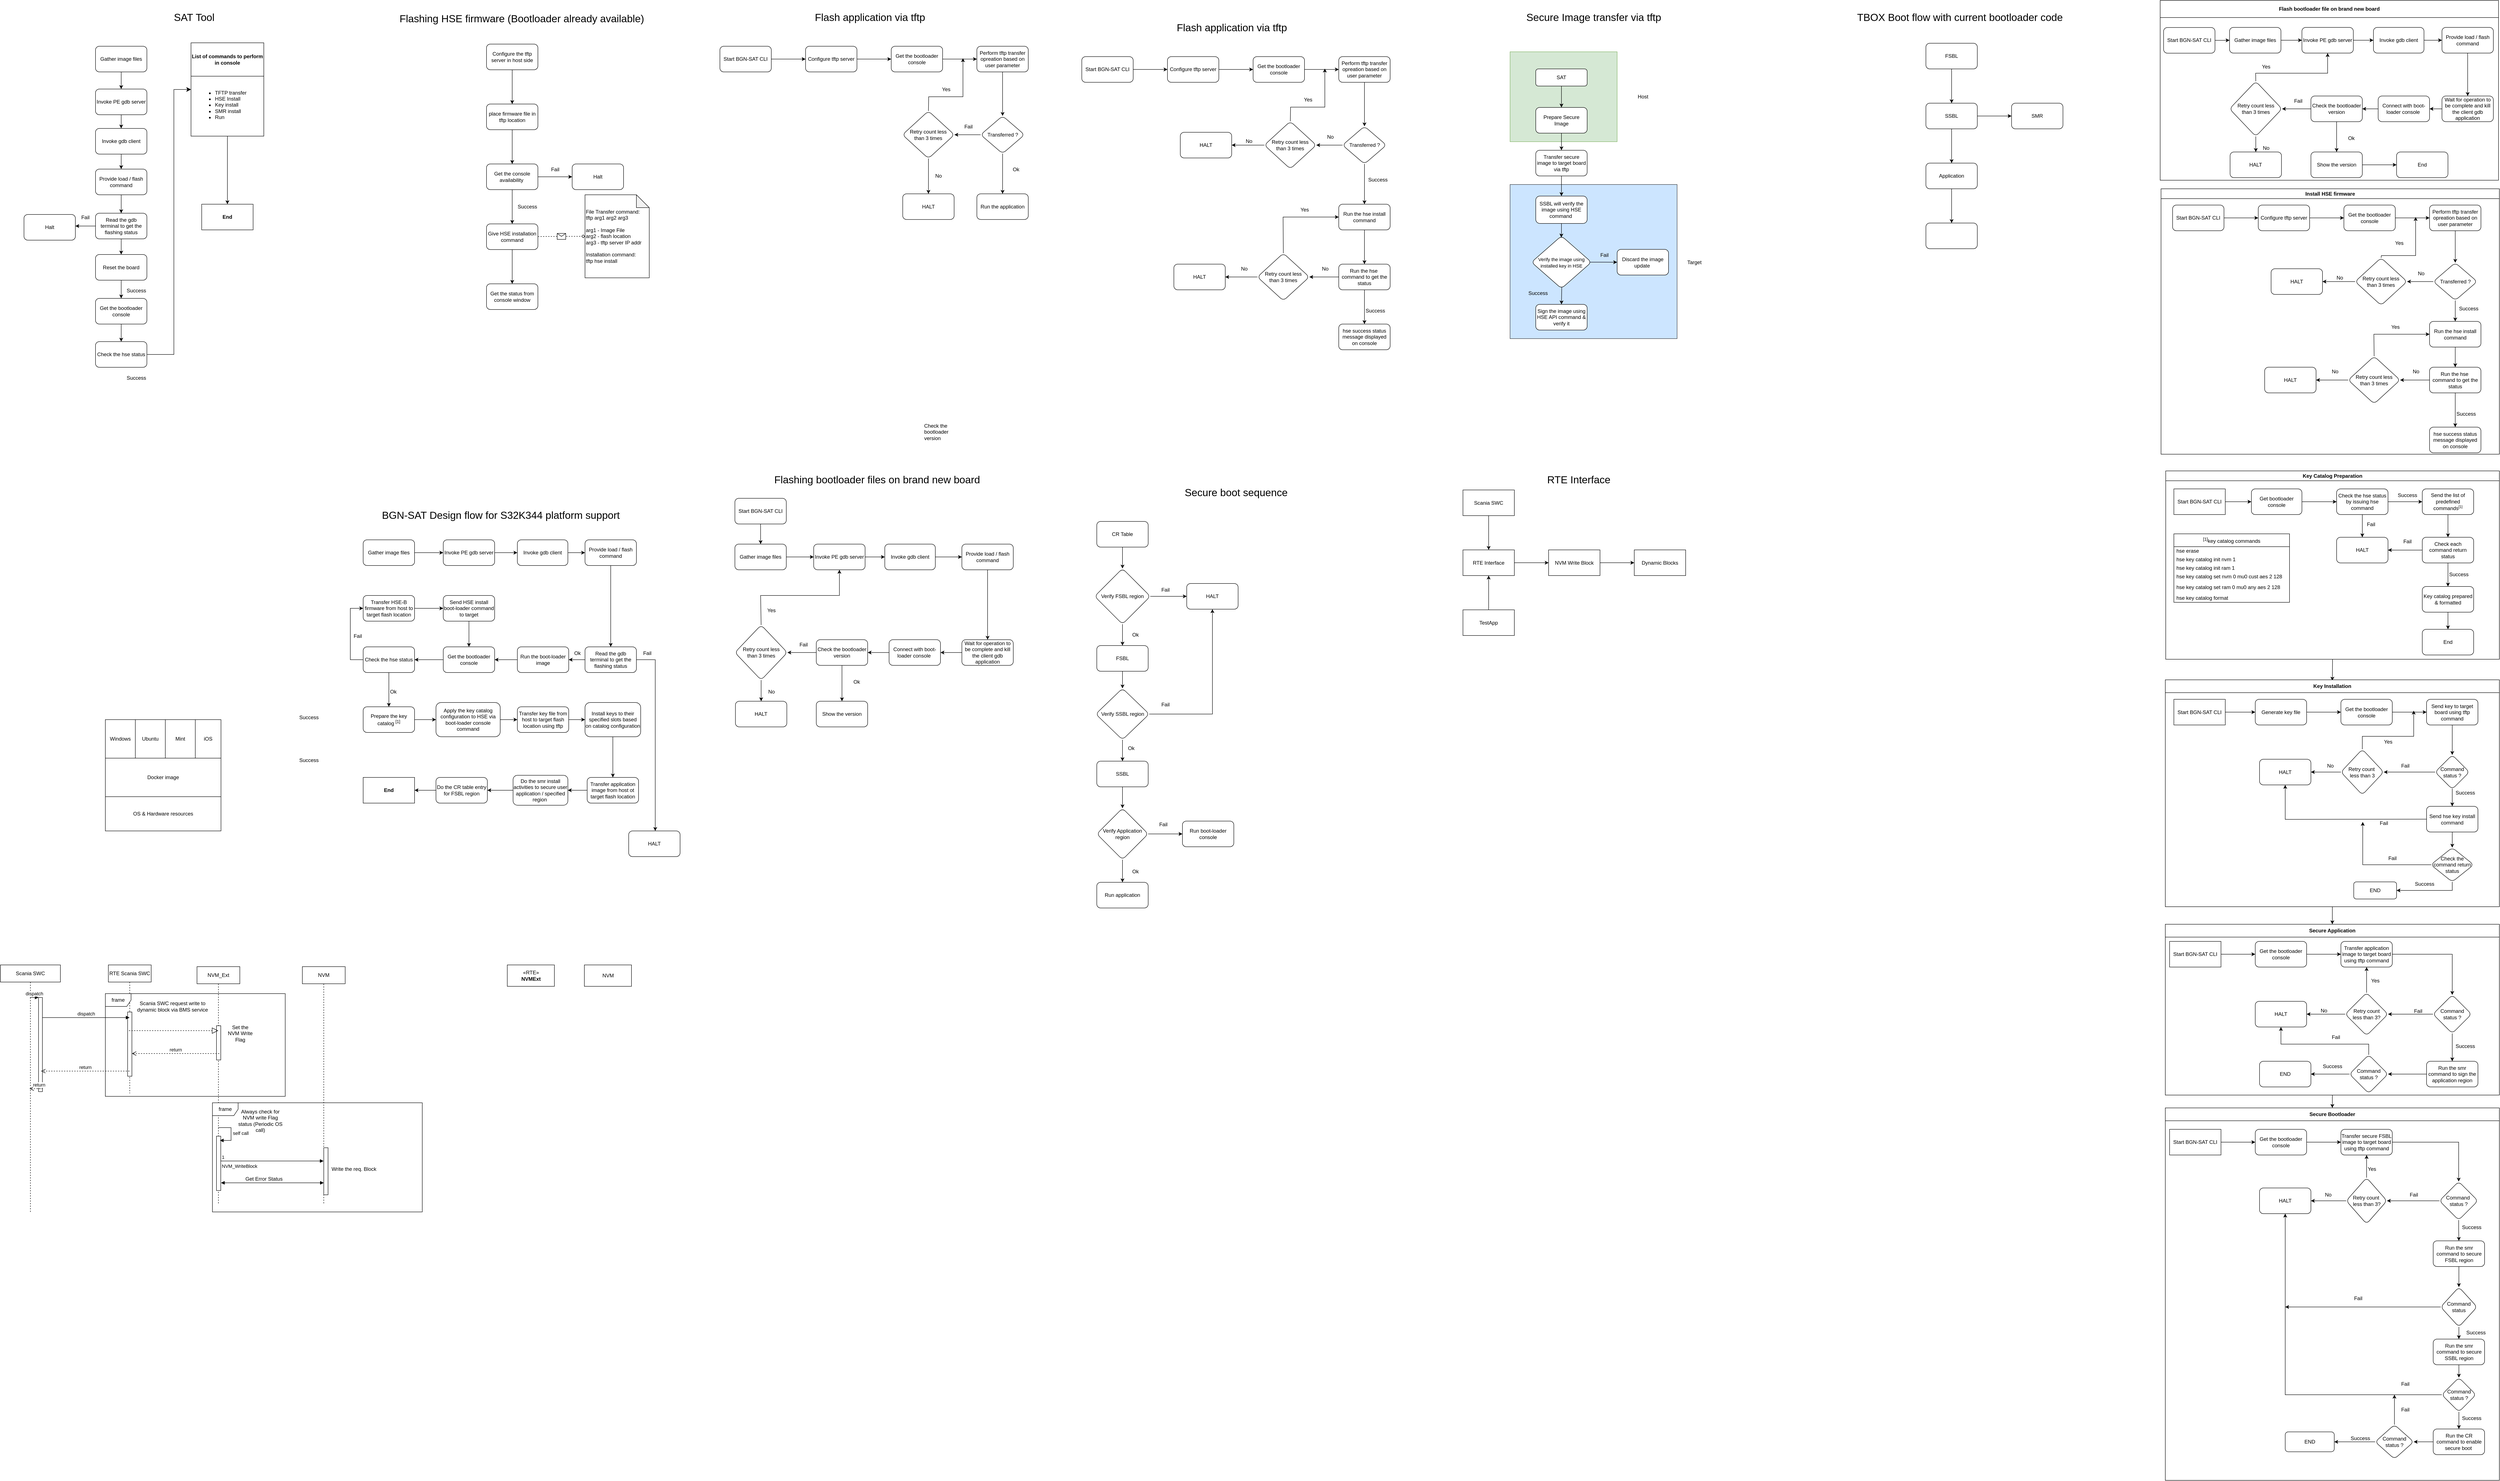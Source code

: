 <mxfile version="24.7.6">
  <diagram name="Page-1" id="BFMkgEiHd1k4JoB41aS_">
    <mxGraphModel dx="4675" dy="776" grid="1" gridSize="10" guides="1" tooltips="1" connect="1" arrows="1" fold="1" page="1" pageScale="1" pageWidth="850" pageHeight="1100" math="0" shadow="0">
      <root>
        <mxCell id="0" />
        <mxCell id="1" parent="0" />
        <mxCell id="xPFCoBQHx70xWcG0o_kU-1" value="" style="rounded=0;whiteSpace=wrap;html=1;fillColor=#cce5ff;strokeColor=#36393d;" parent="1" vertex="1">
          <mxGeometry x="210" y="450" width="390" height="360" as="geometry" />
        </mxCell>
        <mxCell id="xPFCoBQHx70xWcG0o_kU-2" value="" style="rounded=0;whiteSpace=wrap;html=1;fillColor=#d5e8d4;strokeColor=#82b366;" parent="1" vertex="1">
          <mxGeometry x="210" y="140" width="250" height="210" as="geometry" />
        </mxCell>
        <mxCell id="xPFCoBQHx70xWcG0o_kU-3" value="SAT" style="rounded=1;whiteSpace=wrap;html=1;fontSize=12;glass=0;strokeWidth=1;shadow=0;" parent="1" vertex="1">
          <mxGeometry x="270" y="180" width="120" height="40" as="geometry" />
        </mxCell>
        <mxCell id="xPFCoBQHx70xWcG0o_kU-4" value="Prepare Secure Image" style="rounded=1;whiteSpace=wrap;html=1;fontSize=12;glass=0;strokeWidth=1;shadow=0;" parent="1" vertex="1">
          <mxGeometry x="270" y="270" width="120" height="60" as="geometry" />
        </mxCell>
        <mxCell id="xPFCoBQHx70xWcG0o_kU-5" value="" style="edgeStyle=orthogonalEdgeStyle;rounded=0;orthogonalLoop=1;jettySize=auto;html=1;entryX=0.497;entryY=0.03;entryDx=0;entryDy=0;entryPerimeter=0;" parent="1" source="xPFCoBQHx70xWcG0o_kU-6" target="xPFCoBQHx70xWcG0o_kU-10" edge="1">
          <mxGeometry relative="1" as="geometry" />
        </mxCell>
        <mxCell id="xPFCoBQHx70xWcG0o_kU-6" value="SSBL will verify the image using HSE command&amp;nbsp;" style="rounded=1;whiteSpace=wrap;html=1;fontSize=12;glass=0;strokeWidth=1;shadow=0;" parent="1" vertex="1">
          <mxGeometry x="270" y="477" width="120" height="64" as="geometry" />
        </mxCell>
        <mxCell id="xPFCoBQHx70xWcG0o_kU-7" value="Transfer secure image to target board via tftp" style="rounded=1;whiteSpace=wrap;html=1;" parent="1" vertex="1">
          <mxGeometry x="270" y="370" width="120" height="60" as="geometry" />
        </mxCell>
        <mxCell id="xPFCoBQHx70xWcG0o_kU-8" value="" style="endArrow=classic;html=1;rounded=0;exitX=0.5;exitY=1;exitDx=0;exitDy=0;" parent="1" source="xPFCoBQHx70xWcG0o_kU-4" target="xPFCoBQHx70xWcG0o_kU-7" edge="1">
          <mxGeometry width="50" height="50" relative="1" as="geometry">
            <mxPoint x="500" y="560" as="sourcePoint" />
            <mxPoint x="550" y="510" as="targetPoint" />
          </mxGeometry>
        </mxCell>
        <mxCell id="xPFCoBQHx70xWcG0o_kU-9" value="" style="edgeStyle=orthogonalEdgeStyle;rounded=0;orthogonalLoop=1;jettySize=auto;html=1;exitX=0.975;exitY=0.499;exitDx=0;exitDy=0;exitPerimeter=0;" parent="1" source="xPFCoBQHx70xWcG0o_kU-10" target="xPFCoBQHx70xWcG0o_kU-13" edge="1">
          <mxGeometry relative="1" as="geometry" />
        </mxCell>
        <mxCell id="xPFCoBQHx70xWcG0o_kU-10" value="&lt;font style=&quot;font-size: 11px;&quot;&gt;Verify the image using installed key in HSE&lt;/font&gt;" style="rhombus;whiteSpace=wrap;html=1;rounded=1;glass=0;strokeWidth=1;shadow=0;" parent="1" vertex="1">
          <mxGeometry x="260" y="570" width="140" height="123" as="geometry" />
        </mxCell>
        <mxCell id="xPFCoBQHx70xWcG0o_kU-11" value="Sign the image using HSE API command &amp;amp; verify it" style="whiteSpace=wrap;html=1;rounded=1;glass=0;strokeWidth=1;shadow=0;" parent="1" vertex="1">
          <mxGeometry x="270" y="730" width="120" height="60" as="geometry" />
        </mxCell>
        <mxCell id="xPFCoBQHx70xWcG0o_kU-12" value="Success" style="text;html=1;align=center;verticalAlign=middle;resizable=0;points=[];autosize=1;strokeColor=none;fillColor=none;" parent="1" vertex="1">
          <mxGeometry x="240" y="689" width="70" height="30" as="geometry" />
        </mxCell>
        <mxCell id="xPFCoBQHx70xWcG0o_kU-13" value="Discard the image update&amp;nbsp;" style="whiteSpace=wrap;html=1;rounded=1;glass=0;strokeWidth=1;shadow=0;" parent="1" vertex="1">
          <mxGeometry x="460" y="601.5" width="120" height="60" as="geometry" />
        </mxCell>
        <mxCell id="xPFCoBQHx70xWcG0o_kU-14" value="Fail" style="text;html=1;align=center;verticalAlign=middle;resizable=0;points=[];autosize=1;strokeColor=none;fillColor=none;" parent="1" vertex="1">
          <mxGeometry x="410" y="600" width="40" height="30" as="geometry" />
        </mxCell>
        <mxCell id="xPFCoBQHx70xWcG0o_kU-15" value="" style="endArrow=classic;html=1;rounded=0;exitX=0.5;exitY=1;exitDx=0;exitDy=0;" parent="1" source="xPFCoBQHx70xWcG0o_kU-3" target="xPFCoBQHx70xWcG0o_kU-4" edge="1">
          <mxGeometry width="50" height="50" relative="1" as="geometry">
            <mxPoint x="570" y="460" as="sourcePoint" />
            <mxPoint x="620" y="410" as="targetPoint" />
          </mxGeometry>
        </mxCell>
        <mxCell id="xPFCoBQHx70xWcG0o_kU-16" value="" style="endArrow=classic;html=1;rounded=0;exitX=0.5;exitY=1;exitDx=0;exitDy=0;entryX=0.5;entryY=0;entryDx=0;entryDy=0;" parent="1" source="xPFCoBQHx70xWcG0o_kU-7" target="xPFCoBQHx70xWcG0o_kU-6" edge="1">
          <mxGeometry width="50" height="50" relative="1" as="geometry">
            <mxPoint x="570" y="460" as="sourcePoint" />
            <mxPoint x="620" y="410" as="targetPoint" />
          </mxGeometry>
        </mxCell>
        <mxCell id="xPFCoBQHx70xWcG0o_kU-17" value="" style="endArrow=classic;html=1;rounded=0;exitX=0.505;exitY=0.977;exitDx=0;exitDy=0;entryX=0.5;entryY=0;entryDx=0;entryDy=0;exitPerimeter=0;" parent="1" source="xPFCoBQHx70xWcG0o_kU-10" target="xPFCoBQHx70xWcG0o_kU-11" edge="1">
          <mxGeometry width="50" height="50" relative="1" as="geometry">
            <mxPoint x="490" y="630" as="sourcePoint" />
            <mxPoint x="540" y="580" as="targetPoint" />
          </mxGeometry>
        </mxCell>
        <mxCell id="xPFCoBQHx70xWcG0o_kU-18" value="Host" style="text;html=1;align=center;verticalAlign=middle;resizable=0;points=[];autosize=1;strokeColor=none;fillColor=none;" parent="1" vertex="1">
          <mxGeometry x="495" y="230" width="50" height="30" as="geometry" />
        </mxCell>
        <mxCell id="xPFCoBQHx70xWcG0o_kU-19" value="Target" style="text;html=1;align=center;verticalAlign=middle;resizable=0;points=[];autosize=1;strokeColor=none;fillColor=none;" parent="1" vertex="1">
          <mxGeometry x="610" y="616.5" width="60" height="30" as="geometry" />
        </mxCell>
        <mxCell id="xPFCoBQHx70xWcG0o_kU-20" value="" style="edgeStyle=orthogonalEdgeStyle;rounded=0;orthogonalLoop=1;jettySize=auto;html=1;" parent="1" source="xPFCoBQHx70xWcG0o_kU-21" target="xPFCoBQHx70xWcG0o_kU-25" edge="1">
          <mxGeometry relative="1" as="geometry" />
        </mxCell>
        <mxCell id="xPFCoBQHx70xWcG0o_kU-21" value="FSBL" style="rounded=1;whiteSpace=wrap;html=1;" parent="1" vertex="1">
          <mxGeometry x="1181" y="120" width="120" height="60" as="geometry" />
        </mxCell>
        <mxCell id="xPFCoBQHx70xWcG0o_kU-22" value="&lt;font style=&quot;font-size: 24px;&quot;&gt;Secure Image transfer via tftp&lt;/font&gt;" style="text;html=1;align=center;verticalAlign=middle;resizable=0;points=[];autosize=1;strokeColor=none;fillColor=none;" parent="1" vertex="1">
          <mxGeometry x="235" y="40" width="340" height="40" as="geometry" />
        </mxCell>
        <mxCell id="xPFCoBQHx70xWcG0o_kU-23" value="" style="edgeStyle=orthogonalEdgeStyle;rounded=0;orthogonalLoop=1;jettySize=auto;html=1;" parent="1" source="xPFCoBQHx70xWcG0o_kU-25" target="xPFCoBQHx70xWcG0o_kU-27" edge="1">
          <mxGeometry relative="1" as="geometry" />
        </mxCell>
        <mxCell id="xPFCoBQHx70xWcG0o_kU-24" value="" style="edgeStyle=orthogonalEdgeStyle;rounded=0;orthogonalLoop=1;jettySize=auto;html=1;" parent="1" source="xPFCoBQHx70xWcG0o_kU-25" target="xPFCoBQHx70xWcG0o_kU-29" edge="1">
          <mxGeometry relative="1" as="geometry" />
        </mxCell>
        <mxCell id="xPFCoBQHx70xWcG0o_kU-25" value="SSBL" style="whiteSpace=wrap;html=1;rounded=1;" parent="1" vertex="1">
          <mxGeometry x="1181" y="260" width="120" height="60" as="geometry" />
        </mxCell>
        <mxCell id="xPFCoBQHx70xWcG0o_kU-26" value="" style="edgeStyle=orthogonalEdgeStyle;rounded=0;orthogonalLoop=1;jettySize=auto;html=1;" parent="1" source="xPFCoBQHx70xWcG0o_kU-27" target="xPFCoBQHx70xWcG0o_kU-28" edge="1">
          <mxGeometry relative="1" as="geometry" />
        </mxCell>
        <mxCell id="xPFCoBQHx70xWcG0o_kU-27" value="Application" style="whiteSpace=wrap;html=1;rounded=1;" parent="1" vertex="1">
          <mxGeometry x="1181" y="400" width="120" height="60" as="geometry" />
        </mxCell>
        <mxCell id="xPFCoBQHx70xWcG0o_kU-28" value="" style="whiteSpace=wrap;html=1;rounded=1;" parent="1" vertex="1">
          <mxGeometry x="1181" y="540" width="120" height="60" as="geometry" />
        </mxCell>
        <mxCell id="xPFCoBQHx70xWcG0o_kU-29" value="SMR" style="whiteSpace=wrap;html=1;rounded=1;" parent="1" vertex="1">
          <mxGeometry x="1381" y="260" width="120" height="60" as="geometry" />
        </mxCell>
        <mxCell id="xPFCoBQHx70xWcG0o_kU-30" value="&lt;font style=&quot;font-size: 24px;&quot;&gt;TBOX Boot flow with current bootloader code&lt;/font&gt;" style="text;html=1;align=center;verticalAlign=middle;resizable=0;points=[];autosize=1;strokeColor=none;fillColor=none;" parent="1" vertex="1">
          <mxGeometry x="1010" y="40" width="500" height="40" as="geometry" />
        </mxCell>
        <mxCell id="xPFCoBQHx70xWcG0o_kU-32" value="" style="edgeStyle=orthogonalEdgeStyle;rounded=0;orthogonalLoop=1;jettySize=auto;html=1;" parent="1" source="xPFCoBQHx70xWcG0o_kU-33" target="xPFCoBQHx70xWcG0o_kU-36" edge="1">
          <mxGeometry relative="1" as="geometry" />
        </mxCell>
        <mxCell id="xPFCoBQHx70xWcG0o_kU-33" value="Gather image files" style="rounded=1;whiteSpace=wrap;html=1;" parent="1" vertex="1">
          <mxGeometry x="-3093" y="127" width="120" height="60" as="geometry" />
        </mxCell>
        <mxCell id="xPFCoBQHx70xWcG0o_kU-34" value="&lt;font style=&quot;font-size: 24px;&quot;&gt;SAT Tool&lt;/font&gt;" style="text;html=1;align=center;verticalAlign=middle;resizable=0;points=[];autosize=1;strokeColor=none;fillColor=none;" parent="1" vertex="1">
          <mxGeometry x="-2923" y="40" width="120" height="40" as="geometry" />
        </mxCell>
        <mxCell id="xPFCoBQHx70xWcG0o_kU-35" value="" style="edgeStyle=orthogonalEdgeStyle;rounded=0;orthogonalLoop=1;jettySize=auto;html=1;" parent="1" source="xPFCoBQHx70xWcG0o_kU-36" target="xPFCoBQHx70xWcG0o_kU-38" edge="1">
          <mxGeometry relative="1" as="geometry" />
        </mxCell>
        <mxCell id="xPFCoBQHx70xWcG0o_kU-36" value="Invoke PE gdb server" style="whiteSpace=wrap;html=1;rounded=1;" parent="1" vertex="1">
          <mxGeometry x="-3093" y="227" width="120" height="60" as="geometry" />
        </mxCell>
        <mxCell id="xPFCoBQHx70xWcG0o_kU-37" value="" style="edgeStyle=orthogonalEdgeStyle;rounded=0;orthogonalLoop=1;jettySize=auto;html=1;" parent="1" source="xPFCoBQHx70xWcG0o_kU-38" target="xPFCoBQHx70xWcG0o_kU-40" edge="1">
          <mxGeometry relative="1" as="geometry" />
        </mxCell>
        <mxCell id="xPFCoBQHx70xWcG0o_kU-38" value="Invoke gdb client" style="whiteSpace=wrap;html=1;rounded=1;" parent="1" vertex="1">
          <mxGeometry x="-3093" y="319" width="120" height="60" as="geometry" />
        </mxCell>
        <mxCell id="xPFCoBQHx70xWcG0o_kU-39" value="" style="edgeStyle=orthogonalEdgeStyle;rounded=0;orthogonalLoop=1;jettySize=auto;html=1;fontFamily=Helvetica;fontSize=12;fontColor=default;" parent="1" source="xPFCoBQHx70xWcG0o_kU-40" target="xPFCoBQHx70xWcG0o_kU-43" edge="1">
          <mxGeometry relative="1" as="geometry" />
        </mxCell>
        <mxCell id="xPFCoBQHx70xWcG0o_kU-40" value="Provide load / flash command" style="whiteSpace=wrap;html=1;rounded=1;" parent="1" vertex="1">
          <mxGeometry x="-3093" y="414" width="120" height="60" as="geometry" />
        </mxCell>
        <mxCell id="xPFCoBQHx70xWcG0o_kU-41" value="" style="edgeStyle=orthogonalEdgeStyle;rounded=0;orthogonalLoop=1;jettySize=auto;html=1;fontFamily=Helvetica;fontSize=12;fontColor=default;" parent="1" source="xPFCoBQHx70xWcG0o_kU-43" target="xPFCoBQHx70xWcG0o_kU-45" edge="1">
          <mxGeometry relative="1" as="geometry" />
        </mxCell>
        <mxCell id="xPFCoBQHx70xWcG0o_kU-42" value="" style="edgeStyle=orthogonalEdgeStyle;rounded=0;orthogonalLoop=1;jettySize=auto;html=1;fontFamily=Helvetica;fontSize=12;fontColor=default;entryX=1;entryY=0.5;entryDx=0;entryDy=0;" parent="1" source="xPFCoBQHx70xWcG0o_kU-43" edge="1">
          <mxGeometry relative="1" as="geometry">
            <mxPoint x="-3140" y="547" as="targetPoint" />
          </mxGeometry>
        </mxCell>
        <mxCell id="xPFCoBQHx70xWcG0o_kU-43" value="Read the gdb terminal to get the flashing status" style="rounded=1;whiteSpace=wrap;html=1;strokeColor=default;fontFamily=Helvetica;fontSize=12;fontColor=default;fillColor=default;" parent="1" vertex="1">
          <mxGeometry x="-3093" y="517" width="120" height="60" as="geometry" />
        </mxCell>
        <mxCell id="xPFCoBQHx70xWcG0o_kU-44" value="" style="edgeStyle=orthogonalEdgeStyle;rounded=0;orthogonalLoop=1;jettySize=auto;html=1;fontFamily=Helvetica;fontSize=12;fontColor=default;" parent="1" source="xPFCoBQHx70xWcG0o_kU-45" target="xPFCoBQHx70xWcG0o_kU-50" edge="1">
          <mxGeometry relative="1" as="geometry" />
        </mxCell>
        <mxCell id="xPFCoBQHx70xWcG0o_kU-45" value="Reset the board" style="whiteSpace=wrap;html=1;rounded=1;" parent="1" vertex="1">
          <mxGeometry x="-3093" y="613.5" width="120" height="60" as="geometry" />
        </mxCell>
        <mxCell id="xPFCoBQHx70xWcG0o_kU-46" value="Success" style="text;html=1;align=center;verticalAlign=middle;resizable=0;points=[];autosize=1;strokeColor=none;fillColor=none;fontSize=12;fontFamily=Helvetica;fontColor=default;" parent="1" vertex="1">
          <mxGeometry x="-3033" y="683" width="70" height="30" as="geometry" />
        </mxCell>
        <mxCell id="xPFCoBQHx70xWcG0o_kU-47" value="Halt" style="whiteSpace=wrap;html=1;rounded=1;" parent="1" vertex="1">
          <mxGeometry x="-3260" y="520" width="120" height="60" as="geometry" />
        </mxCell>
        <mxCell id="xPFCoBQHx70xWcG0o_kU-48" value="Fail" style="text;html=1;align=center;verticalAlign=middle;resizable=0;points=[];autosize=1;strokeColor=none;fillColor=none;fontSize=12;fontFamily=Helvetica;fontColor=default;" parent="1" vertex="1">
          <mxGeometry x="-3137" y="512" width="40" height="30" as="geometry" />
        </mxCell>
        <mxCell id="xPFCoBQHx70xWcG0o_kU-49" value="" style="edgeStyle=orthogonalEdgeStyle;rounded=0;orthogonalLoop=1;jettySize=auto;html=1;fontFamily=Helvetica;fontSize=12;fontColor=default;" parent="1" source="xPFCoBQHx70xWcG0o_kU-50" edge="1">
          <mxGeometry relative="1" as="geometry">
            <mxPoint x="-3033" y="817" as="targetPoint" />
          </mxGeometry>
        </mxCell>
        <mxCell id="xPFCoBQHx70xWcG0o_kU-50" value="Get the bootloader console" style="whiteSpace=wrap;html=1;rounded=1;" parent="1" vertex="1">
          <mxGeometry x="-3093" y="716" width="120" height="60" as="geometry" />
        </mxCell>
        <mxCell id="xPFCoBQHx70xWcG0o_kU-51" value="" style="edgeStyle=orthogonalEdgeStyle;rounded=0;orthogonalLoop=1;jettySize=auto;html=1;fontFamily=Helvetica;fontSize=12;fontColor=default;" parent="1" source="xPFCoBQHx70xWcG0o_kU-52" target="xPFCoBQHx70xWcG0o_kU-57" edge="1">
          <mxGeometry relative="1" as="geometry" />
        </mxCell>
        <mxCell id="xPFCoBQHx70xWcG0o_kU-52" value="List of commands to perform in console" style="swimlane;whiteSpace=wrap;html=1;strokeColor=default;fontFamily=Helvetica;fontSize=12;fontColor=default;fillColor=default;startSize=78;" parent="1" vertex="1">
          <mxGeometry x="-2870" y="119" width="170" height="218" as="geometry">
            <mxRectangle x="-513" y="930" width="127" height="30" as="alternateBounds" />
          </mxGeometry>
        </mxCell>
        <mxCell id="xPFCoBQHx70xWcG0o_kU-53" value="Check the hse status" style="whiteSpace=wrap;html=1;rounded=1;" parent="1" vertex="1">
          <mxGeometry x="-3093" y="817" width="120" height="60" as="geometry" />
        </mxCell>
        <mxCell id="xPFCoBQHx70xWcG0o_kU-54" value="Success" style="text;html=1;align=center;verticalAlign=middle;resizable=0;points=[];autosize=1;strokeColor=none;fillColor=none;fontSize=12;fontFamily=Helvetica;fontColor=default;" parent="1" vertex="1">
          <mxGeometry x="-3033" y="887" width="70" height="30" as="geometry" />
        </mxCell>
        <mxCell id="xPFCoBQHx70xWcG0o_kU-55" value="" style="edgeStyle=elbowEdgeStyle;elbow=horizontal;endArrow=classic;html=1;curved=0;rounded=0;endSize=8;startSize=8;fontFamily=Helvetica;fontSize=12;fontColor=default;exitX=1;exitY=0.5;exitDx=0;exitDy=0;entryX=0;entryY=0.5;entryDx=0;entryDy=0;" parent="1" source="xPFCoBQHx70xWcG0o_kU-53" target="xPFCoBQHx70xWcG0o_kU-52" edge="1">
          <mxGeometry width="50" height="50" relative="1" as="geometry">
            <mxPoint x="-2840" y="547" as="sourcePoint" />
            <mxPoint x="-2870" y="207" as="targetPoint" />
            <Array as="points">
              <mxPoint x="-2910" y="447" />
            </Array>
          </mxGeometry>
        </mxCell>
        <mxCell id="xPFCoBQHx70xWcG0o_kU-56" value="&lt;ul&gt;&lt;li&gt;TFTP transfer&lt;/li&gt;&lt;li&gt;HSE Install&lt;/li&gt;&lt;li&gt;Key install&lt;/li&gt;&lt;li&gt;SMR install&lt;/li&gt;&lt;li style=&quot;&quot;&gt;Run&amp;nbsp;&lt;/li&gt;&lt;/ul&gt;" style="text;html=1;align=left;verticalAlign=middle;resizable=0;points=[];autosize=1;strokeColor=none;fillColor=none;fontSize=12;fontFamily=Helvetica;fontColor=default;" parent="1" vertex="1">
          <mxGeometry x="-2856" y="209" width="140" height="110" as="geometry" />
        </mxCell>
        <mxCell id="xPFCoBQHx70xWcG0o_kU-57" value="End" style="whiteSpace=wrap;html=1;fontStyle=1;startSize=78;" parent="1" vertex="1">
          <mxGeometry x="-2845" y="496" width="120" height="60" as="geometry" />
        </mxCell>
        <mxCell id="xPFCoBQHx70xWcG0o_kU-58" value="&lt;font style=&quot;font-size: 24px;&quot;&gt;Flashing HSE firmware (Bootloader already available)&lt;/font&gt;" style="text;html=1;align=center;verticalAlign=middle;resizable=0;points=[];autosize=1;strokeColor=none;fillColor=none;fontSize=12;fontFamily=Helvetica;fontColor=default;" parent="1" vertex="1">
          <mxGeometry x="-2393" y="43" width="590" height="40" as="geometry" />
        </mxCell>
        <mxCell id="xPFCoBQHx70xWcG0o_kU-59" value="" style="edgeStyle=orthogonalEdgeStyle;rounded=0;orthogonalLoop=1;jettySize=auto;html=1;fontFamily=Helvetica;fontSize=12;fontColor=default;" parent="1" source="xPFCoBQHx70xWcG0o_kU-60" target="xPFCoBQHx70xWcG0o_kU-62" edge="1">
          <mxGeometry relative="1" as="geometry" />
        </mxCell>
        <mxCell id="xPFCoBQHx70xWcG0o_kU-60" value="Configure the tftp server in host side" style="rounded=1;whiteSpace=wrap;html=1;strokeColor=default;fontFamily=Helvetica;fontSize=12;fontColor=default;fillColor=default;" parent="1" vertex="1">
          <mxGeometry x="-2180" y="122" width="120" height="60" as="geometry" />
        </mxCell>
        <mxCell id="xPFCoBQHx70xWcG0o_kU-61" value="" style="edgeStyle=orthogonalEdgeStyle;rounded=0;orthogonalLoop=1;jettySize=auto;html=1;fontFamily=Helvetica;fontSize=12;fontColor=default;" parent="1" source="xPFCoBQHx70xWcG0o_kU-62" target="xPFCoBQHx70xWcG0o_kU-65" edge="1">
          <mxGeometry relative="1" as="geometry" />
        </mxCell>
        <mxCell id="xPFCoBQHx70xWcG0o_kU-62" value="place firmware file in tftp location" style="whiteSpace=wrap;html=1;rounded=1;" parent="1" vertex="1">
          <mxGeometry x="-2180" y="262" width="120" height="60" as="geometry" />
        </mxCell>
        <mxCell id="xPFCoBQHx70xWcG0o_kU-63" value="" style="edgeStyle=orthogonalEdgeStyle;rounded=0;orthogonalLoop=1;jettySize=auto;html=1;fontFamily=Helvetica;fontSize=12;fontColor=default;" parent="1" source="xPFCoBQHx70xWcG0o_kU-65" target="xPFCoBQHx70xWcG0o_kU-67" edge="1">
          <mxGeometry relative="1" as="geometry" />
        </mxCell>
        <mxCell id="xPFCoBQHx70xWcG0o_kU-64" value="" style="edgeStyle=orthogonalEdgeStyle;rounded=0;orthogonalLoop=1;jettySize=auto;html=1;fontFamily=Helvetica;fontSize=12;fontColor=default;" parent="1" source="xPFCoBQHx70xWcG0o_kU-65" target="xPFCoBQHx70xWcG0o_kU-69" edge="1">
          <mxGeometry relative="1" as="geometry" />
        </mxCell>
        <mxCell id="xPFCoBQHx70xWcG0o_kU-65" value="Get the console availability&amp;nbsp;" style="whiteSpace=wrap;html=1;rounded=1;" parent="1" vertex="1">
          <mxGeometry x="-2180" y="402" width="120" height="60" as="geometry" />
        </mxCell>
        <mxCell id="xPFCoBQHx70xWcG0o_kU-66" value="" style="edgeStyle=orthogonalEdgeStyle;rounded=0;orthogonalLoop=1;jettySize=auto;html=1;fontFamily=Helvetica;fontSize=12;fontColor=default;" parent="1" source="xPFCoBQHx70xWcG0o_kU-67" target="xPFCoBQHx70xWcG0o_kU-68" edge="1">
          <mxGeometry relative="1" as="geometry" />
        </mxCell>
        <mxCell id="xPFCoBQHx70xWcG0o_kU-67" value="Give HSE installation command" style="whiteSpace=wrap;html=1;rounded=1;" parent="1" vertex="1">
          <mxGeometry x="-2180" y="542" width="120" height="60" as="geometry" />
        </mxCell>
        <mxCell id="xPFCoBQHx70xWcG0o_kU-68" value="Get the status from console window" style="whiteSpace=wrap;html=1;rounded=1;" parent="1" vertex="1">
          <mxGeometry x="-2180" y="682" width="120" height="60" as="geometry" />
        </mxCell>
        <mxCell id="xPFCoBQHx70xWcG0o_kU-69" value="Halt" style="whiteSpace=wrap;html=1;rounded=1;" parent="1" vertex="1">
          <mxGeometry x="-1980" y="402" width="120" height="60" as="geometry" />
        </mxCell>
        <mxCell id="xPFCoBQHx70xWcG0o_kU-70" value="Fail" style="text;html=1;align=center;verticalAlign=middle;resizable=0;points=[];autosize=1;strokeColor=none;fillColor=none;fontSize=12;fontFamily=Helvetica;fontColor=default;" parent="1" vertex="1">
          <mxGeometry x="-2040" y="400" width="40" height="30" as="geometry" />
        </mxCell>
        <mxCell id="xPFCoBQHx70xWcG0o_kU-71" value="Success" style="text;html=1;align=center;verticalAlign=middle;resizable=0;points=[];autosize=1;strokeColor=none;fillColor=none;fontSize=12;fontFamily=Helvetica;fontColor=default;" parent="1" vertex="1">
          <mxGeometry x="-2120" y="487" width="70" height="30" as="geometry" />
        </mxCell>
        <mxCell id="xPFCoBQHx70xWcG0o_kU-72" value="File Transfer command:&lt;br&gt;tftp arg1 arg2 arg3&lt;br&gt;&lt;br&gt;arg1 - Image File&lt;br&gt;arg2 - flash location&lt;br&gt;&lt;div style=&quot;&quot;&gt;&lt;span style=&quot;background-color: initial;&quot;&gt;arg3 - tftp server IP addr&amp;nbsp;&lt;br&gt;&lt;br&gt;Installation command:&lt;br&gt;tftp hse install&lt;/span&gt;&lt;/div&gt;" style="shape=note;whiteSpace=wrap;html=1;backgroundOutline=1;darkOpacity=0.05;strokeColor=default;fontFamily=Helvetica;fontSize=12;fontColor=default;fillColor=default;align=left;" parent="1" vertex="1">
          <mxGeometry x="-1950" y="474" width="150" height="194" as="geometry" />
        </mxCell>
        <mxCell id="xPFCoBQHx70xWcG0o_kU-73" value="" style="endArrow=diamond;html=1;rounded=0;fontFamily=Helvetica;fontSize=12;fontColor=default;entryX=0;entryY=0.5;entryDx=0;entryDy=0;entryPerimeter=0;dashed=1;endFill=0;" parent="1" target="xPFCoBQHx70xWcG0o_kU-72" edge="1">
          <mxGeometry relative="1" as="geometry">
            <mxPoint x="-2060" y="571.5" as="sourcePoint" />
            <mxPoint x="-1960" y="571.5" as="targetPoint" />
          </mxGeometry>
        </mxCell>
        <mxCell id="xPFCoBQHx70xWcG0o_kU-74" value="" style="shape=message;html=1;outlineConnect=0;strokeColor=default;fontFamily=Helvetica;fontSize=12;fontColor=default;fillColor=default;" parent="xPFCoBQHx70xWcG0o_kU-73" vertex="1">
          <mxGeometry width="20" height="14" relative="1" as="geometry">
            <mxPoint x="-10" y="-7" as="offset" />
          </mxGeometry>
        </mxCell>
        <mxCell id="xPFCoBQHx70xWcG0o_kU-75" value="&lt;font style=&quot;font-size: 24px;&quot;&gt;Flash application via tftp&lt;/font&gt;" style="text;html=1;align=center;verticalAlign=middle;resizable=0;points=[];autosize=1;strokeColor=none;fillColor=none;fontSize=12;fontFamily=Helvetica;fontColor=default;" parent="1" vertex="1">
          <mxGeometry x="-1425" y="40" width="280" height="40" as="geometry" />
        </mxCell>
        <mxCell id="xPFCoBQHx70xWcG0o_kU-76" value="OS &amp;amp; Hardware resources" style="rounded=0;whiteSpace=wrap;html=1;" parent="1" vertex="1">
          <mxGeometry x="-3070" y="1880" width="270" height="80" as="geometry" />
        </mxCell>
        <mxCell id="xPFCoBQHx70xWcG0o_kU-77" value="Docker image" style="whiteSpace=wrap;html=1;rounded=0;" parent="1" vertex="1">
          <mxGeometry x="-3070" y="1790" width="270" height="90" as="geometry" />
        </mxCell>
        <mxCell id="xPFCoBQHx70xWcG0o_kU-78" value="Windows" style="whiteSpace=wrap;html=1;rounded=0;" parent="1" vertex="1">
          <mxGeometry x="-3070" y="1700" width="70" height="90" as="geometry" />
        </mxCell>
        <mxCell id="xPFCoBQHx70xWcG0o_kU-79" value="Ubuntu" style="whiteSpace=wrap;html=1;rounded=0;" parent="1" vertex="1">
          <mxGeometry x="-3000" y="1700" width="70" height="90" as="geometry" />
        </mxCell>
        <mxCell id="xPFCoBQHx70xWcG0o_kU-80" value="Mint" style="whiteSpace=wrap;html=1;rounded=0;" parent="1" vertex="1">
          <mxGeometry x="-2930" y="1700" width="70" height="90" as="geometry" />
        </mxCell>
        <mxCell id="xPFCoBQHx70xWcG0o_kU-81" value="iOS" style="whiteSpace=wrap;html=1;rounded=0;" parent="1" vertex="1">
          <mxGeometry x="-2860" y="1700" width="60" height="90" as="geometry" />
        </mxCell>
        <mxCell id="xPFCoBQHx70xWcG0o_kU-82" value="" style="edgeStyle=orthogonalEdgeStyle;rounded=0;orthogonalLoop=1;jettySize=auto;html=1;" parent="1" source="xPFCoBQHx70xWcG0o_kU-83" target="xPFCoBQHx70xWcG0o_kU-85" edge="1">
          <mxGeometry relative="1" as="geometry" />
        </mxCell>
        <mxCell id="xPFCoBQHx70xWcG0o_kU-83" value="Gather image files" style="rounded=1;whiteSpace=wrap;html=1;" parent="1" vertex="1">
          <mxGeometry x="-2468" y="1280" width="120" height="60" as="geometry" />
        </mxCell>
        <mxCell id="xPFCoBQHx70xWcG0o_kU-84" value="" style="edgeStyle=orthogonalEdgeStyle;rounded=0;orthogonalLoop=1;jettySize=auto;html=1;" parent="1" source="xPFCoBQHx70xWcG0o_kU-85" target="xPFCoBQHx70xWcG0o_kU-87" edge="1">
          <mxGeometry relative="1" as="geometry" />
        </mxCell>
        <mxCell id="xPFCoBQHx70xWcG0o_kU-85" value="Invoke PE gdb server" style="whiteSpace=wrap;html=1;rounded=1;" parent="1" vertex="1">
          <mxGeometry x="-2281" y="1280" width="120" height="60" as="geometry" />
        </mxCell>
        <mxCell id="xPFCoBQHx70xWcG0o_kU-86" value="" style="edgeStyle=orthogonalEdgeStyle;rounded=0;orthogonalLoop=1;jettySize=auto;html=1;" parent="1" source="xPFCoBQHx70xWcG0o_kU-87" target="xPFCoBQHx70xWcG0o_kU-89" edge="1">
          <mxGeometry relative="1" as="geometry" />
        </mxCell>
        <mxCell id="xPFCoBQHx70xWcG0o_kU-87" value="Invoke gdb client" style="whiteSpace=wrap;html=1;rounded=1;" parent="1" vertex="1">
          <mxGeometry x="-2108" y="1280" width="118" height="60" as="geometry" />
        </mxCell>
        <mxCell id="xPFCoBQHx70xWcG0o_kU-88" value="" style="edgeStyle=orthogonalEdgeStyle;rounded=0;orthogonalLoop=1;jettySize=auto;html=1;fontFamily=Helvetica;fontSize=12;fontColor=default;" parent="1" source="xPFCoBQHx70xWcG0o_kU-89" target="xPFCoBQHx70xWcG0o_kU-92" edge="1">
          <mxGeometry relative="1" as="geometry" />
        </mxCell>
        <mxCell id="xPFCoBQHx70xWcG0o_kU-89" value="Provide load / flash command" style="whiteSpace=wrap;html=1;rounded=1;" parent="1" vertex="1">
          <mxGeometry x="-1950" y="1280" width="120" height="60" as="geometry" />
        </mxCell>
        <mxCell id="xPFCoBQHx70xWcG0o_kU-90" value="" style="edgeStyle=orthogonalEdgeStyle;rounded=0;orthogonalLoop=1;jettySize=auto;html=1;fontFamily=Helvetica;fontSize=12;fontColor=default;" parent="1" source="xPFCoBQHx70xWcG0o_kU-92" target="xPFCoBQHx70xWcG0o_kU-101" edge="1">
          <mxGeometry relative="1" as="geometry" />
        </mxCell>
        <mxCell id="xPFCoBQHx70xWcG0o_kU-91" value="" style="edgeStyle=orthogonalEdgeStyle;rounded=0;orthogonalLoop=1;jettySize=auto;html=1;" parent="1" edge="1">
          <mxGeometry relative="1" as="geometry">
            <mxPoint x="-1848" y="1560.048" as="sourcePoint" />
            <mxPoint x="-1786.0" y="1960" as="targetPoint" />
            <Array as="points">
              <mxPoint x="-1786" y="1560" />
            </Array>
          </mxGeometry>
        </mxCell>
        <mxCell id="xPFCoBQHx70xWcG0o_kU-92" value="Read the gdb terminal to get the flashing status" style="rounded=1;whiteSpace=wrap;html=1;strokeColor=default;fontFamily=Helvetica;fontSize=12;fontColor=default;fillColor=default;" parent="1" vertex="1">
          <mxGeometry x="-1950" y="1530" width="120" height="60" as="geometry" />
        </mxCell>
        <mxCell id="xPFCoBQHx70xWcG0o_kU-93" value="" style="edgeStyle=orthogonalEdgeStyle;rounded=0;orthogonalLoop=1;jettySize=auto;html=1;fontFamily=Helvetica;fontSize=12;fontColor=default;" parent="1" source="xPFCoBQHx70xWcG0o_kU-101" target="xPFCoBQHx70xWcG0o_kU-96" edge="1">
          <mxGeometry relative="1" as="geometry" />
        </mxCell>
        <mxCell id="xPFCoBQHx70xWcG0o_kU-94" value="Success" style="text;html=1;align=center;verticalAlign=middle;resizable=0;points=[];autosize=1;strokeColor=none;fillColor=none;fontSize=12;fontFamily=Helvetica;fontColor=default;" parent="1" vertex="1">
          <mxGeometry x="-2630" y="1780" width="70" height="30" as="geometry" />
        </mxCell>
        <mxCell id="xPFCoBQHx70xWcG0o_kU-95" value="" style="edgeStyle=orthogonalEdgeStyle;rounded=0;orthogonalLoop=1;jettySize=auto;html=1;" parent="1" source="xPFCoBQHx70xWcG0o_kU-96" target="xPFCoBQHx70xWcG0o_kU-98" edge="1">
          <mxGeometry relative="1" as="geometry" />
        </mxCell>
        <mxCell id="xPFCoBQHx70xWcG0o_kU-96" value="Get the bootloader console" style="whiteSpace=wrap;html=1;rounded=1;" parent="1" vertex="1">
          <mxGeometry x="-2281" y="1530" width="120" height="60" as="geometry" />
        </mxCell>
        <mxCell id="xPFCoBQHx70xWcG0o_kU-97" value="" style="edgeStyle=orthogonalEdgeStyle;rounded=0;orthogonalLoop=1;jettySize=auto;html=1;" parent="1" source="xPFCoBQHx70xWcG0o_kU-98" target="xPFCoBQHx70xWcG0o_kU-104" edge="1">
          <mxGeometry relative="1" as="geometry" />
        </mxCell>
        <mxCell id="xPFCoBQHx70xWcG0o_kU-98" value="Check the hse status" style="whiteSpace=wrap;html=1;rounded=1;" parent="1" vertex="1">
          <mxGeometry x="-2468" y="1530" width="120" height="60" as="geometry" />
        </mxCell>
        <mxCell id="xPFCoBQHx70xWcG0o_kU-99" value="Success" style="text;html=1;align=center;verticalAlign=middle;resizable=0;points=[];autosize=1;strokeColor=none;fillColor=none;fontSize=12;fontFamily=Helvetica;fontColor=default;" parent="1" vertex="1">
          <mxGeometry x="-2630" y="1680" width="70" height="30" as="geometry" />
        </mxCell>
        <mxCell id="xPFCoBQHx70xWcG0o_kU-100" value="End" style="whiteSpace=wrap;html=1;fontStyle=1;startSize=78;" parent="1" vertex="1">
          <mxGeometry x="-2468" y="1835" width="120" height="60" as="geometry" />
        </mxCell>
        <mxCell id="xPFCoBQHx70xWcG0o_kU-101" value="Run the boot-loader image" style="whiteSpace=wrap;html=1;rounded=1;" parent="1" vertex="1">
          <mxGeometry x="-2108" y="1530" width="120" height="60" as="geometry" />
        </mxCell>
        <mxCell id="xPFCoBQHx70xWcG0o_kU-102" value="" style="edgeStyle=orthogonalEdgeStyle;rounded=0;orthogonalLoop=1;jettySize=auto;html=1;" parent="1" source="xPFCoBQHx70xWcG0o_kU-104" target="xPFCoBQHx70xWcG0o_kU-106" edge="1">
          <mxGeometry relative="1" as="geometry" />
        </mxCell>
        <mxCell id="xPFCoBQHx70xWcG0o_kU-103" value="" style="edgeStyle=orthogonalEdgeStyle;rounded=0;orthogonalLoop=1;jettySize=auto;html=1;exitX=0;exitY=0.5;exitDx=0;exitDy=0;entryX=0;entryY=0.5;entryDx=0;entryDy=0;" parent="1" source="xPFCoBQHx70xWcG0o_kU-98" target="xPFCoBQHx70xWcG0o_kU-118" edge="1">
          <mxGeometry relative="1" as="geometry">
            <mxPoint x="-2288" y="1680" as="sourcePoint" />
            <Array as="points">
              <mxPoint x="-2498" y="1560" />
              <mxPoint x="-2498" y="1440" />
            </Array>
          </mxGeometry>
        </mxCell>
        <mxCell id="xPFCoBQHx70xWcG0o_kU-104" value="Prepare the key catalog &lt;sup&gt;[1]&lt;/sup&gt;" style="whiteSpace=wrap;html=1;rounded=1;" parent="1" vertex="1">
          <mxGeometry x="-2468" y="1670" width="120" height="60" as="geometry" />
        </mxCell>
        <mxCell id="xPFCoBQHx70xWcG0o_kU-105" value="" style="edgeStyle=orthogonalEdgeStyle;rounded=0;orthogonalLoop=1;jettySize=auto;html=1;" parent="1" source="xPFCoBQHx70xWcG0o_kU-106" target="xPFCoBQHx70xWcG0o_kU-112" edge="1">
          <mxGeometry relative="1" as="geometry" />
        </mxCell>
        <mxCell id="xPFCoBQHx70xWcG0o_kU-106" value="Apply the key catalog configuration to HSE via boot-loader console command" style="whiteSpace=wrap;html=1;rounded=1;" parent="1" vertex="1">
          <mxGeometry x="-2298" y="1660" width="150" height="80" as="geometry" />
        </mxCell>
        <mxCell id="xPFCoBQHx70xWcG0o_kU-107" value="" style="edgeStyle=orthogonalEdgeStyle;rounded=0;orthogonalLoop=1;jettySize=auto;html=1;" parent="1" source="xPFCoBQHx70xWcG0o_kU-108" target="xPFCoBQHx70xWcG0o_kU-114" edge="1">
          <mxGeometry relative="1" as="geometry" />
        </mxCell>
        <mxCell id="xPFCoBQHx70xWcG0o_kU-108" value="Install keys to their specified slots based on catalog configuration" style="whiteSpace=wrap;html=1;rounded=1;" parent="1" vertex="1">
          <mxGeometry x="-1950" y="1660" width="130" height="80" as="geometry" />
        </mxCell>
        <mxCell id="xPFCoBQHx70xWcG0o_kU-109" value="" style="edgeStyle=orthogonalEdgeStyle;rounded=0;orthogonalLoop=1;jettySize=auto;html=1;" parent="1" source="xPFCoBQHx70xWcG0o_kU-110" target="xPFCoBQHx70xWcG0o_kU-116" edge="1">
          <mxGeometry relative="1" as="geometry" />
        </mxCell>
        <mxCell id="xPFCoBQHx70xWcG0o_kU-110" value="Do the smr install activities to secure user application / specified region&amp;nbsp;" style="whiteSpace=wrap;html=1;rounded=1;" parent="1" vertex="1">
          <mxGeometry x="-2118" y="1830" width="128" height="70" as="geometry" />
        </mxCell>
        <mxCell id="xPFCoBQHx70xWcG0o_kU-111" value="" style="edgeStyle=orthogonalEdgeStyle;rounded=0;orthogonalLoop=1;jettySize=auto;html=1;" parent="1" source="xPFCoBQHx70xWcG0o_kU-112" target="xPFCoBQHx70xWcG0o_kU-108" edge="1">
          <mxGeometry relative="1" as="geometry" />
        </mxCell>
        <mxCell id="xPFCoBQHx70xWcG0o_kU-112" value="Transfer key file from host to target flash location using tftp" style="whiteSpace=wrap;html=1;rounded=1;" parent="1" vertex="1">
          <mxGeometry x="-2108" y="1670" width="120" height="60" as="geometry" />
        </mxCell>
        <mxCell id="xPFCoBQHx70xWcG0o_kU-113" value="" style="edgeStyle=orthogonalEdgeStyle;rounded=0;orthogonalLoop=1;jettySize=auto;html=1;" parent="1" source="xPFCoBQHx70xWcG0o_kU-114" target="xPFCoBQHx70xWcG0o_kU-110" edge="1">
          <mxGeometry relative="1" as="geometry" />
        </mxCell>
        <mxCell id="xPFCoBQHx70xWcG0o_kU-114" value="Transfer application image from host ot target flash location" style="whiteSpace=wrap;html=1;rounded=1;" parent="1" vertex="1">
          <mxGeometry x="-1945" y="1835" width="120" height="60" as="geometry" />
        </mxCell>
        <mxCell id="xPFCoBQHx70xWcG0o_kU-115" value="" style="edgeStyle=orthogonalEdgeStyle;rounded=0;orthogonalLoop=1;jettySize=auto;html=1;" parent="1" source="xPFCoBQHx70xWcG0o_kU-116" target="xPFCoBQHx70xWcG0o_kU-100" edge="1">
          <mxGeometry relative="1" as="geometry" />
        </mxCell>
        <mxCell id="xPFCoBQHx70xWcG0o_kU-116" value="Do the CR table entry for FSBL region" style="whiteSpace=wrap;html=1;rounded=1;" parent="1" vertex="1">
          <mxGeometry x="-2298" y="1835" width="120" height="60" as="geometry" />
        </mxCell>
        <mxCell id="xPFCoBQHx70xWcG0o_kU-117" value="" style="edgeStyle=orthogonalEdgeStyle;rounded=0;orthogonalLoop=1;jettySize=auto;html=1;" parent="1" source="xPFCoBQHx70xWcG0o_kU-118" target="xPFCoBQHx70xWcG0o_kU-121" edge="1">
          <mxGeometry relative="1" as="geometry" />
        </mxCell>
        <mxCell id="xPFCoBQHx70xWcG0o_kU-118" value="Transfer HSE-B firmware from host to target flash location" style="whiteSpace=wrap;html=1;rounded=1;" parent="1" vertex="1">
          <mxGeometry x="-2468" y="1410" width="120" height="60" as="geometry" />
        </mxCell>
        <mxCell id="xPFCoBQHx70xWcG0o_kU-119" value="Ok" style="text;html=1;align=center;verticalAlign=middle;resizable=0;points=[];autosize=1;strokeColor=none;fillColor=none;" parent="1" vertex="1">
          <mxGeometry x="-2418" y="1620" width="40" height="30" as="geometry" />
        </mxCell>
        <mxCell id="xPFCoBQHx70xWcG0o_kU-120" value="" style="edgeStyle=orthogonalEdgeStyle;rounded=0;orthogonalLoop=1;jettySize=auto;html=1;" parent="1" source="xPFCoBQHx70xWcG0o_kU-121" target="xPFCoBQHx70xWcG0o_kU-96" edge="1">
          <mxGeometry relative="1" as="geometry" />
        </mxCell>
        <mxCell id="xPFCoBQHx70xWcG0o_kU-121" value="Send HSE install boot-loader command to target" style="whiteSpace=wrap;html=1;rounded=1;" parent="1" vertex="1">
          <mxGeometry x="-2281" y="1410" width="120" height="60" as="geometry" />
        </mxCell>
        <mxCell id="xPFCoBQHx70xWcG0o_kU-122" value="Fail" style="text;html=1;align=center;verticalAlign=middle;resizable=0;points=[];autosize=1;strokeColor=none;fillColor=none;" parent="1" vertex="1">
          <mxGeometry x="-2501" y="1490" width="40" height="30" as="geometry" />
        </mxCell>
        <mxCell id="xPFCoBQHx70xWcG0o_kU-123" value="Ok" style="text;html=1;align=center;verticalAlign=middle;resizable=0;points=[];autosize=1;strokeColor=none;fillColor=none;" parent="1" vertex="1">
          <mxGeometry x="-1988" y="1530" width="40" height="30" as="geometry" />
        </mxCell>
        <mxCell id="xPFCoBQHx70xWcG0o_kU-124" value="HALT" style="rounded=1;whiteSpace=wrap;html=1;strokeColor=default;fontFamily=Helvetica;fontSize=12;fontColor=default;fillColor=default;" parent="1" vertex="1">
          <mxGeometry x="-1848" y="1960" width="120" height="60" as="geometry" />
        </mxCell>
        <mxCell id="xPFCoBQHx70xWcG0o_kU-125" value="Fail" style="text;html=1;align=center;verticalAlign=middle;resizable=0;points=[];autosize=1;strokeColor=none;fillColor=none;" parent="1" vertex="1">
          <mxGeometry x="-1825" y="1530" width="40" height="30" as="geometry" />
        </mxCell>
        <mxCell id="xPFCoBQHx70xWcG0o_kU-128" value="&lt;div&gt;&lt;br&gt;&lt;/div&gt;" style="text;html=1;align=left;verticalAlign=middle;resizable=0;points=[];autosize=1;strokeColor=none;fillColor=none;fontSize=12;fontFamily=Helvetica;fontColor=default;" parent="1" vertex="1">
          <mxGeometry x="-2413.882" y="2146.422" width="20" height="30" as="geometry" />
        </mxCell>
        <mxCell id="xPFCoBQHx70xWcG0o_kU-129" value="&lt;font style=&quot;font-size: 24px;&quot;&gt;BGN-SAT Design flow for S32K344 platform support&lt;/font&gt;" style="text;html=1;align=center;verticalAlign=middle;resizable=0;points=[];autosize=1;strokeColor=none;fillColor=none;" parent="1" vertex="1">
          <mxGeometry x="-2437" y="1203" width="580" height="40" as="geometry" />
        </mxCell>
        <mxCell id="xPFCoBQHx70xWcG0o_kU-130" value="&lt;font style=&quot;font-size: 24px;&quot;&gt;Flashing bootloader files on brand new board&amp;nbsp;&lt;/font&gt;" style="text;html=1;align=center;verticalAlign=middle;resizable=0;points=[];autosize=1;strokeColor=none;fillColor=none;" parent="1" vertex="1">
          <mxGeometry x="-1520" y="1120" width="510" height="40" as="geometry" />
        </mxCell>
        <mxCell id="xPFCoBQHx70xWcG0o_kU-131" value="" style="edgeStyle=orthogonalEdgeStyle;rounded=0;orthogonalLoop=1;jettySize=auto;html=1;" parent="1" source="xPFCoBQHx70xWcG0o_kU-132" target="xPFCoBQHx70xWcG0o_kU-134" edge="1">
          <mxGeometry relative="1" as="geometry" />
        </mxCell>
        <mxCell id="xPFCoBQHx70xWcG0o_kU-132" value="Gather image files" style="rounded=1;whiteSpace=wrap;html=1;" parent="1" vertex="1">
          <mxGeometry x="-1600" y="1290" width="120" height="60" as="geometry" />
        </mxCell>
        <mxCell id="xPFCoBQHx70xWcG0o_kU-133" value="" style="edgeStyle=orthogonalEdgeStyle;rounded=0;orthogonalLoop=1;jettySize=auto;html=1;" parent="1" source="xPFCoBQHx70xWcG0o_kU-134" target="xPFCoBQHx70xWcG0o_kU-136" edge="1">
          <mxGeometry relative="1" as="geometry" />
        </mxCell>
        <mxCell id="xPFCoBQHx70xWcG0o_kU-134" value="Invoke PE gdb server" style="whiteSpace=wrap;html=1;rounded=1;" parent="1" vertex="1">
          <mxGeometry x="-1416" y="1290" width="120" height="60" as="geometry" />
        </mxCell>
        <mxCell id="xPFCoBQHx70xWcG0o_kU-135" value="" style="edgeStyle=orthogonalEdgeStyle;rounded=0;orthogonalLoop=1;jettySize=auto;html=1;" parent="1" source="xPFCoBQHx70xWcG0o_kU-136" target="xPFCoBQHx70xWcG0o_kU-138" edge="1">
          <mxGeometry relative="1" as="geometry" />
        </mxCell>
        <mxCell id="xPFCoBQHx70xWcG0o_kU-136" value="Invoke gdb client" style="whiteSpace=wrap;html=1;rounded=1;" parent="1" vertex="1">
          <mxGeometry x="-1250" y="1290" width="118" height="60" as="geometry" />
        </mxCell>
        <mxCell id="xPFCoBQHx70xWcG0o_kU-137" value="" style="edgeStyle=none;html=1;fontSize=24;" parent="1" source="xPFCoBQHx70xWcG0o_kU-138" target="xPFCoBQHx70xWcG0o_kU-140" edge="1">
          <mxGeometry relative="1" as="geometry" />
        </mxCell>
        <mxCell id="xPFCoBQHx70xWcG0o_kU-138" value="Provide load / flash command" style="whiteSpace=wrap;html=1;rounded=1;" parent="1" vertex="1">
          <mxGeometry x="-1070" y="1290" width="120" height="60" as="geometry" />
        </mxCell>
        <mxCell id="xPFCoBQHx70xWcG0o_kU-139" value="" style="edgeStyle=none;html=1;" parent="1" source="xPFCoBQHx70xWcG0o_kU-140" target="xPFCoBQHx70xWcG0o_kU-142" edge="1">
          <mxGeometry relative="1" as="geometry" />
        </mxCell>
        <mxCell id="xPFCoBQHx70xWcG0o_kU-140" value="Wait for operation to be complete and kill the client gdb application" style="rounded=1;whiteSpace=wrap;html=1;strokeColor=default;fontFamily=Helvetica;fontSize=12;fontColor=default;fillColor=default;" parent="1" vertex="1">
          <mxGeometry x="-1070" y="1513.29" width="120" height="60" as="geometry" />
        </mxCell>
        <mxCell id="1aiKOjvZZnkCZE39YPsP-8" value="" style="edgeStyle=orthogonalEdgeStyle;rounded=0;orthogonalLoop=1;jettySize=auto;html=1;" parent="1" source="xPFCoBQHx70xWcG0o_kU-142" target="1aiKOjvZZnkCZE39YPsP-7" edge="1">
          <mxGeometry relative="1" as="geometry" />
        </mxCell>
        <mxCell id="xPFCoBQHx70xWcG0o_kU-142" value="Connect with boot-loader console&amp;nbsp;" style="rounded=1;whiteSpace=wrap;html=1;strokeColor=default;fontFamily=Helvetica;fontSize=12;fontColor=default;fillColor=default;" parent="1" vertex="1">
          <mxGeometry x="-1240" y="1513.29" width="120" height="60" as="geometry" />
        </mxCell>
        <mxCell id="xPFCoBQHx70xWcG0o_kU-146" value="Fail" style="text;html=1;align=center;verticalAlign=middle;resizable=0;points=[];autosize=1;strokeColor=none;fillColor=none;" parent="1" vertex="1">
          <mxGeometry x="-1460" y="1510" width="40" height="30" as="geometry" />
        </mxCell>
        <mxCell id="xPFCoBQHx70xWcG0o_kU-147" value="Show the version" style="whiteSpace=wrap;html=1;rounded=1;" parent="1" vertex="1">
          <mxGeometry x="-1410" y="1657" width="120" height="60" as="geometry" />
        </mxCell>
        <mxCell id="xPFCoBQHx70xWcG0o_kU-148" value="Ok" style="text;html=1;align=center;verticalAlign=middle;resizable=0;points=[];autosize=1;strokeColor=none;fillColor=none;" parent="1" vertex="1">
          <mxGeometry x="-1336" y="1597" width="40" height="30" as="geometry" />
        </mxCell>
        <mxCell id="JXH80uhle5qdOAhWfnXc-4" value="" style="edgeStyle=orthogonalEdgeStyle;rounded=0;orthogonalLoop=1;jettySize=auto;html=1;" parent="1" source="JXH80uhle5qdOAhWfnXc-1" target="JXH80uhle5qdOAhWfnXc-3" edge="1">
          <mxGeometry relative="1" as="geometry" />
        </mxCell>
        <mxCell id="JXH80uhle5qdOAhWfnXc-1" value="CR Table" style="rounded=1;whiteSpace=wrap;html=1;" parent="1" vertex="1">
          <mxGeometry x="-755" y="1237" width="120" height="60" as="geometry" />
        </mxCell>
        <mxCell id="JXH80uhle5qdOAhWfnXc-2" value="&lt;font style=&quot;font-size: 24px;&quot;&gt;Secure boot sequence&lt;/font&gt;" style="text;html=1;align=center;verticalAlign=middle;resizable=0;points=[];autosize=1;strokeColor=none;fillColor=none;" parent="1" vertex="1">
          <mxGeometry x="-560" y="1150" width="260" height="40" as="geometry" />
        </mxCell>
        <mxCell id="JXH80uhle5qdOAhWfnXc-6" value="" style="edgeStyle=orthogonalEdgeStyle;rounded=0;orthogonalLoop=1;jettySize=auto;html=1;" parent="1" source="JXH80uhle5qdOAhWfnXc-3" target="JXH80uhle5qdOAhWfnXc-5" edge="1">
          <mxGeometry relative="1" as="geometry" />
        </mxCell>
        <mxCell id="JXH80uhle5qdOAhWfnXc-14" value="" style="edgeStyle=orthogonalEdgeStyle;rounded=0;orthogonalLoop=1;jettySize=auto;html=1;" parent="1" source="JXH80uhle5qdOAhWfnXc-3" target="JXH80uhle5qdOAhWfnXc-13" edge="1">
          <mxGeometry relative="1" as="geometry" />
        </mxCell>
        <mxCell id="JXH80uhle5qdOAhWfnXc-3" value="Verify FSBL region" style="rhombus;whiteSpace=wrap;html=1;rounded=1;" parent="1" vertex="1">
          <mxGeometry x="-760" y="1347" width="130" height="130" as="geometry" />
        </mxCell>
        <mxCell id="JXH80uhle5qdOAhWfnXc-8" value="" style="edgeStyle=orthogonalEdgeStyle;rounded=0;orthogonalLoop=1;jettySize=auto;html=1;" parent="1" source="JXH80uhle5qdOAhWfnXc-5" target="JXH80uhle5qdOAhWfnXc-7" edge="1">
          <mxGeometry relative="1" as="geometry" />
        </mxCell>
        <mxCell id="JXH80uhle5qdOAhWfnXc-5" value="FSBL" style="whiteSpace=wrap;html=1;rounded=1;" parent="1" vertex="1">
          <mxGeometry x="-755" y="1527" width="120" height="60" as="geometry" />
        </mxCell>
        <mxCell id="JXH80uhle5qdOAhWfnXc-10" value="" style="edgeStyle=orthogonalEdgeStyle;rounded=0;orthogonalLoop=1;jettySize=auto;html=1;" parent="1" source="JXH80uhle5qdOAhWfnXc-7" target="JXH80uhle5qdOAhWfnXc-9" edge="1">
          <mxGeometry relative="1" as="geometry" />
        </mxCell>
        <mxCell id="JXH80uhle5qdOAhWfnXc-7" value="Verify SSBL region" style="rhombus;whiteSpace=wrap;html=1;rounded=1;" parent="1" vertex="1">
          <mxGeometry x="-757.5" y="1627" width="125" height="120" as="geometry" />
        </mxCell>
        <mxCell id="JXH80uhle5qdOAhWfnXc-12" value="" style="edgeStyle=orthogonalEdgeStyle;rounded=0;orthogonalLoop=1;jettySize=auto;html=1;" parent="1" source="JXH80uhle5qdOAhWfnXc-9" target="JXH80uhle5qdOAhWfnXc-11" edge="1">
          <mxGeometry relative="1" as="geometry" />
        </mxCell>
        <mxCell id="JXH80uhle5qdOAhWfnXc-9" value="SSBL" style="whiteSpace=wrap;html=1;rounded=1;" parent="1" vertex="1">
          <mxGeometry x="-755" y="1797" width="120" height="60" as="geometry" />
        </mxCell>
        <mxCell id="JXH80uhle5qdOAhWfnXc-21" value="" style="edgeStyle=orthogonalEdgeStyle;rounded=0;orthogonalLoop=1;jettySize=auto;html=1;" parent="1" source="JXH80uhle5qdOAhWfnXc-11" target="JXH80uhle5qdOAhWfnXc-20" edge="1">
          <mxGeometry relative="1" as="geometry" />
        </mxCell>
        <mxCell id="JXH80uhle5qdOAhWfnXc-32" value="" style="edgeStyle=orthogonalEdgeStyle;rounded=0;orthogonalLoop=1;jettySize=auto;html=1;" parent="1" source="JXH80uhle5qdOAhWfnXc-11" target="JXH80uhle5qdOAhWfnXc-31" edge="1">
          <mxGeometry relative="1" as="geometry" />
        </mxCell>
        <mxCell id="JXH80uhle5qdOAhWfnXc-11" value="Verify Application region" style="rhombus;whiteSpace=wrap;html=1;rounded=1;" parent="1" vertex="1">
          <mxGeometry x="-755" y="1907" width="120" height="120" as="geometry" />
        </mxCell>
        <mxCell id="JXH80uhle5qdOAhWfnXc-13" value="HALT" style="whiteSpace=wrap;html=1;rounded=1;" parent="1" vertex="1">
          <mxGeometry x="-545" y="1382" width="120" height="60" as="geometry" />
        </mxCell>
        <mxCell id="JXH80uhle5qdOAhWfnXc-15" value="Fail" style="text;html=1;align=center;verticalAlign=middle;resizable=0;points=[];autosize=1;strokeColor=none;fillColor=none;" parent="1" vertex="1">
          <mxGeometry x="-615" y="1382" width="40" height="30" as="geometry" />
        </mxCell>
        <mxCell id="JXH80uhle5qdOAhWfnXc-16" value="Ok" style="text;html=1;align=center;verticalAlign=middle;resizable=0;points=[];autosize=1;strokeColor=none;fillColor=none;" parent="1" vertex="1">
          <mxGeometry x="-685" y="1487" width="40" height="30" as="geometry" />
        </mxCell>
        <mxCell id="JXH80uhle5qdOAhWfnXc-19" value="Ok" style="text;html=1;align=center;verticalAlign=middle;resizable=0;points=[];autosize=1;strokeColor=none;fillColor=none;" parent="1" vertex="1">
          <mxGeometry x="-695" y="1752" width="40" height="30" as="geometry" />
        </mxCell>
        <mxCell id="JXH80uhle5qdOAhWfnXc-20" value="Run application" style="whiteSpace=wrap;html=1;rounded=1;" parent="1" vertex="1">
          <mxGeometry x="-755" y="2080" width="120" height="60" as="geometry" />
        </mxCell>
        <mxCell id="JXH80uhle5qdOAhWfnXc-22" value="Ok" style="text;html=1;align=center;verticalAlign=middle;resizable=0;points=[];autosize=1;strokeColor=none;fillColor=none;" parent="1" vertex="1">
          <mxGeometry x="-685" y="2040" width="40" height="30" as="geometry" />
        </mxCell>
        <mxCell id="JXH80uhle5qdOAhWfnXc-25" value="" style="endArrow=classic;html=1;rounded=0;exitX=1;exitY=0.5;exitDx=0;exitDy=0;entryX=0.5;entryY=1;entryDx=0;entryDy=0;" parent="1" source="JXH80uhle5qdOAhWfnXc-7" target="JXH80uhle5qdOAhWfnXc-13" edge="1">
          <mxGeometry width="50" height="50" relative="1" as="geometry">
            <mxPoint x="-600" y="1690" as="sourcePoint" />
            <mxPoint x="-490" y="1687" as="targetPoint" />
            <Array as="points">
              <mxPoint x="-485" y="1687" />
            </Array>
          </mxGeometry>
        </mxCell>
        <mxCell id="JXH80uhle5qdOAhWfnXc-26" value="Fail" style="text;html=1;align=center;verticalAlign=middle;resizable=0;points=[];autosize=1;strokeColor=none;fillColor=none;" parent="1" vertex="1">
          <mxGeometry x="-615" y="1650" width="40" height="30" as="geometry" />
        </mxCell>
        <mxCell id="JXH80uhle5qdOAhWfnXc-27" value="Fail" style="text;html=1;align=center;verticalAlign=middle;resizable=0;points=[];autosize=1;strokeColor=none;fillColor=none;" parent="1" vertex="1">
          <mxGeometry x="-620" y="1930" width="40" height="30" as="geometry" />
        </mxCell>
        <mxCell id="JXH80uhle5qdOAhWfnXc-31" value="Run boot-loader console" style="whiteSpace=wrap;html=1;rounded=1;" parent="1" vertex="1">
          <mxGeometry x="-555" y="1937" width="120" height="60" as="geometry" />
        </mxCell>
        <mxCell id="1aiKOjvZZnkCZE39YPsP-15" value="" style="edgeStyle=orthogonalEdgeStyle;rounded=0;orthogonalLoop=1;jettySize=auto;html=1;" parent="1" source="1aiKOjvZZnkCZE39YPsP-1" target="1aiKOjvZZnkCZE39YPsP-14" edge="1">
          <mxGeometry relative="1" as="geometry" />
        </mxCell>
        <mxCell id="1aiKOjvZZnkCZE39YPsP-1" value="Retry count less &lt;br&gt;than 3 times" style="rhombus;whiteSpace=wrap;html=1;rounded=1;" parent="1" vertex="1">
          <mxGeometry x="-1600" y="1479" width="122.5" height="128.58" as="geometry" />
        </mxCell>
        <mxCell id="1aiKOjvZZnkCZE39YPsP-3" value="Check the&#xa;bootloader&#xa;version" style="text;whiteSpace=wrap;html=1;" parent="1" vertex="1">
          <mxGeometry x="-1160" y="1000" width="90" height="70" as="geometry" />
        </mxCell>
        <mxCell id="1aiKOjvZZnkCZE39YPsP-10" value="" style="edgeStyle=orthogonalEdgeStyle;rounded=0;orthogonalLoop=1;jettySize=auto;html=1;" parent="1" source="1aiKOjvZZnkCZE39YPsP-7" target="xPFCoBQHx70xWcG0o_kU-147" edge="1">
          <mxGeometry relative="1" as="geometry" />
        </mxCell>
        <mxCell id="1aiKOjvZZnkCZE39YPsP-11" value="" style="edgeStyle=orthogonalEdgeStyle;rounded=0;orthogonalLoop=1;jettySize=auto;html=1;" parent="1" source="1aiKOjvZZnkCZE39YPsP-7" target="1aiKOjvZZnkCZE39YPsP-1" edge="1">
          <mxGeometry relative="1" as="geometry" />
        </mxCell>
        <mxCell id="1aiKOjvZZnkCZE39YPsP-7" value="Check the bootloader version" style="rounded=1;whiteSpace=wrap;html=1;strokeColor=default;fontFamily=Helvetica;fontSize=12;fontColor=default;fillColor=default;" parent="1" vertex="1">
          <mxGeometry x="-1410" y="1513.29" width="120" height="60" as="geometry" />
        </mxCell>
        <mxCell id="1aiKOjvZZnkCZE39YPsP-12" value="" style="endArrow=classic;html=1;rounded=0;exitX=0.5;exitY=0;exitDx=0;exitDy=0;entryX=0.5;entryY=1;entryDx=0;entryDy=0;" parent="1" source="1aiKOjvZZnkCZE39YPsP-1" target="xPFCoBQHx70xWcG0o_kU-134" edge="1">
          <mxGeometry width="50" height="50" relative="1" as="geometry">
            <mxPoint x="-1300" y="1420" as="sourcePoint" />
            <mxPoint x="-1250" y="1370" as="targetPoint" />
            <Array as="points">
              <mxPoint x="-1540" y="1410" />
              <mxPoint x="-1356" y="1410" />
            </Array>
          </mxGeometry>
        </mxCell>
        <mxCell id="1aiKOjvZZnkCZE39YPsP-13" value="Yes" style="text;html=1;align=center;verticalAlign=middle;resizable=0;points=[];autosize=1;strokeColor=none;fillColor=none;" parent="1" vertex="1">
          <mxGeometry x="-1535" y="1430" width="40" height="30" as="geometry" />
        </mxCell>
        <mxCell id="1aiKOjvZZnkCZE39YPsP-14" value="HALT" style="rounded=1;whiteSpace=wrap;html=1;" parent="1" vertex="1">
          <mxGeometry x="-1598.75" y="1657" width="120" height="60" as="geometry" />
        </mxCell>
        <mxCell id="1aiKOjvZZnkCZE39YPsP-16" value="No" style="text;html=1;align=center;verticalAlign=middle;resizable=0;points=[];autosize=1;strokeColor=none;fillColor=none;" parent="1" vertex="1">
          <mxGeometry x="-1535" y="1620" width="40" height="30" as="geometry" />
        </mxCell>
        <mxCell id="1aiKOjvZZnkCZE39YPsP-19" value="" style="edgeStyle=orthogonalEdgeStyle;rounded=0;orthogonalLoop=1;jettySize=auto;html=1;" parent="1" source="1aiKOjvZZnkCZE39YPsP-17" target="xPFCoBQHx70xWcG0o_kU-132" edge="1">
          <mxGeometry relative="1" as="geometry" />
        </mxCell>
        <mxCell id="1aiKOjvZZnkCZE39YPsP-17" value="Start BGN-SAT CLI" style="whiteSpace=wrap;html=1;rounded=1;" parent="1" vertex="1">
          <mxGeometry x="-1600" y="1183" width="120" height="60" as="geometry" />
        </mxCell>
        <mxCell id="1aiKOjvZZnkCZE39YPsP-22" value="" style="edgeStyle=orthogonalEdgeStyle;rounded=0;orthogonalLoop=1;jettySize=auto;html=1;" parent="1" source="1aiKOjvZZnkCZE39YPsP-20" target="1aiKOjvZZnkCZE39YPsP-21" edge="1">
          <mxGeometry relative="1" as="geometry" />
        </mxCell>
        <mxCell id="1aiKOjvZZnkCZE39YPsP-20" value="Start BGN-SAT CLI" style="rounded=1;whiteSpace=wrap;html=1;" parent="1" vertex="1">
          <mxGeometry x="-1635" y="127" width="120" height="60" as="geometry" />
        </mxCell>
        <mxCell id="1aiKOjvZZnkCZE39YPsP-24" value="" style="edgeStyle=orthogonalEdgeStyle;rounded=0;orthogonalLoop=1;jettySize=auto;html=1;" parent="1" source="1aiKOjvZZnkCZE39YPsP-21" target="1aiKOjvZZnkCZE39YPsP-23" edge="1">
          <mxGeometry relative="1" as="geometry" />
        </mxCell>
        <mxCell id="1aiKOjvZZnkCZE39YPsP-21" value="Configure tftp server" style="whiteSpace=wrap;html=1;rounded=1;" parent="1" vertex="1">
          <mxGeometry x="-1435" y="127" width="120" height="60" as="geometry" />
        </mxCell>
        <mxCell id="1aiKOjvZZnkCZE39YPsP-26" value="" style="edgeStyle=orthogonalEdgeStyle;rounded=0;orthogonalLoop=1;jettySize=auto;html=1;" parent="1" source="1aiKOjvZZnkCZE39YPsP-23" target="1aiKOjvZZnkCZE39YPsP-25" edge="1">
          <mxGeometry relative="1" as="geometry" />
        </mxCell>
        <mxCell id="1aiKOjvZZnkCZE39YPsP-23" value="Get the bootloader console" style="whiteSpace=wrap;html=1;rounded=1;" parent="1" vertex="1">
          <mxGeometry x="-1235" y="127" width="120" height="60" as="geometry" />
        </mxCell>
        <mxCell id="1aiKOjvZZnkCZE39YPsP-30" value="" style="edgeStyle=orthogonalEdgeStyle;rounded=0;orthogonalLoop=1;jettySize=auto;html=1;" parent="1" source="1aiKOjvZZnkCZE39YPsP-25" target="1aiKOjvZZnkCZE39YPsP-29" edge="1">
          <mxGeometry relative="1" as="geometry" />
        </mxCell>
        <mxCell id="1aiKOjvZZnkCZE39YPsP-25" value="Perform tftp transfer opreation based on user parameter" style="whiteSpace=wrap;html=1;rounded=1;" parent="1" vertex="1">
          <mxGeometry x="-1035" y="127" width="120" height="60" as="geometry" />
        </mxCell>
        <mxCell id="1aiKOjvZZnkCZE39YPsP-32" value="" style="edgeStyle=orthogonalEdgeStyle;rounded=0;orthogonalLoop=1;jettySize=auto;html=1;" parent="1" source="1aiKOjvZZnkCZE39YPsP-29" target="1aiKOjvZZnkCZE39YPsP-31" edge="1">
          <mxGeometry relative="1" as="geometry" />
        </mxCell>
        <mxCell id="1aiKOjvZZnkCZE39YPsP-34" value="" style="edgeStyle=orthogonalEdgeStyle;rounded=0;orthogonalLoop=1;jettySize=auto;html=1;" parent="1" source="1aiKOjvZZnkCZE39YPsP-29" target="1aiKOjvZZnkCZE39YPsP-33" edge="1">
          <mxGeometry relative="1" as="geometry" />
        </mxCell>
        <mxCell id="1aiKOjvZZnkCZE39YPsP-29" value="Transferred ?" style="rhombus;whiteSpace=wrap;html=1;rounded=1;" parent="1" vertex="1">
          <mxGeometry x="-1026.25" y="289.75" width="102.5" height="88" as="geometry" />
        </mxCell>
        <mxCell id="1aiKOjvZZnkCZE39YPsP-31" value="Run the application" style="whiteSpace=wrap;html=1;rounded=1;" parent="1" vertex="1">
          <mxGeometry x="-1035" y="471.75" width="120" height="60" as="geometry" />
        </mxCell>
        <mxCell id="1aiKOjvZZnkCZE39YPsP-40" value="" style="edgeStyle=orthogonalEdgeStyle;rounded=0;orthogonalLoop=1;jettySize=auto;html=1;" parent="1" source="1aiKOjvZZnkCZE39YPsP-33" target="1aiKOjvZZnkCZE39YPsP-39" edge="1">
          <mxGeometry relative="1" as="geometry" />
        </mxCell>
        <mxCell id="1aiKOjvZZnkCZE39YPsP-33" value="Retry count less&lt;br style=&quot;border-color: var(--border-color);&quot;&gt;than 3 times" style="rhombus;whiteSpace=wrap;html=1;rounded=1;" parent="1" vertex="1">
          <mxGeometry x="-1208.75" y="278.25" width="121.25" height="111" as="geometry" />
        </mxCell>
        <mxCell id="1aiKOjvZZnkCZE39YPsP-35" value="" style="endArrow=classic;html=1;rounded=0;exitX=0.5;exitY=0;exitDx=0;exitDy=0;" parent="1" source="1aiKOjvZZnkCZE39YPsP-33" edge="1">
          <mxGeometry width="50" height="50" relative="1" as="geometry">
            <mxPoint x="-947.5" y="425" as="sourcePoint" />
            <mxPoint x="-1067.5" y="155" as="targetPoint" />
            <Array as="points">
              <mxPoint x="-1147.5" y="245" />
              <mxPoint x="-1107.5" y="245" />
              <mxPoint x="-1067.5" y="245" />
            </Array>
          </mxGeometry>
        </mxCell>
        <mxCell id="1aiKOjvZZnkCZE39YPsP-36" value="Ok" style="text;html=1;align=center;verticalAlign=middle;resizable=0;points=[];autosize=1;strokeColor=none;fillColor=none;" parent="1" vertex="1">
          <mxGeometry x="-963.75" y="400" width="40" height="30" as="geometry" />
        </mxCell>
        <mxCell id="1aiKOjvZZnkCZE39YPsP-37" value="Fail" style="text;html=1;align=center;verticalAlign=middle;resizable=0;points=[];autosize=1;strokeColor=none;fillColor=none;" parent="1" vertex="1">
          <mxGeometry x="-1075" y="300" width="40" height="30" as="geometry" />
        </mxCell>
        <mxCell id="1aiKOjvZZnkCZE39YPsP-38" value="Yes" style="text;html=1;align=center;verticalAlign=middle;resizable=0;points=[];autosize=1;strokeColor=none;fillColor=none;" parent="1" vertex="1">
          <mxGeometry x="-1127" y="213" width="40" height="30" as="geometry" />
        </mxCell>
        <mxCell id="1aiKOjvZZnkCZE39YPsP-39" value="HALT" style="rounded=1;whiteSpace=wrap;html=1;" parent="1" vertex="1">
          <mxGeometry x="-1208.125" y="471.75" width="120" height="60" as="geometry" />
        </mxCell>
        <mxCell id="1aiKOjvZZnkCZE39YPsP-41" value="No" style="text;html=1;align=center;verticalAlign=middle;resizable=0;points=[];autosize=1;strokeColor=none;fillColor=none;" parent="1" vertex="1">
          <mxGeometry x="-1145" y="415" width="40" height="30" as="geometry" />
        </mxCell>
        <mxCell id="1aiKOjvZZnkCZE39YPsP-42" value="&lt;font style=&quot;font-size: 24px;&quot;&gt;Flash application via tftp&lt;/font&gt;" style="text;html=1;align=center;verticalAlign=middle;resizable=0;points=[];autosize=1;strokeColor=none;fillColor=none;fontSize=12;fontFamily=Helvetica;fontColor=default;" parent="1" vertex="1">
          <mxGeometry x="-580" y="64.25" width="280" height="40" as="geometry" />
        </mxCell>
        <mxCell id="1aiKOjvZZnkCZE39YPsP-43" value="" style="edgeStyle=orthogonalEdgeStyle;rounded=0;orthogonalLoop=1;jettySize=auto;html=1;" parent="1" source="1aiKOjvZZnkCZE39YPsP-44" target="1aiKOjvZZnkCZE39YPsP-46" edge="1">
          <mxGeometry relative="1" as="geometry" />
        </mxCell>
        <mxCell id="1aiKOjvZZnkCZE39YPsP-44" value="Start BGN-SAT CLI" style="rounded=1;whiteSpace=wrap;html=1;" parent="1" vertex="1">
          <mxGeometry x="-790" y="151.25" width="120" height="60" as="geometry" />
        </mxCell>
        <mxCell id="1aiKOjvZZnkCZE39YPsP-45" value="" style="edgeStyle=orthogonalEdgeStyle;rounded=0;orthogonalLoop=1;jettySize=auto;html=1;" parent="1" source="1aiKOjvZZnkCZE39YPsP-46" target="1aiKOjvZZnkCZE39YPsP-48" edge="1">
          <mxGeometry relative="1" as="geometry" />
        </mxCell>
        <mxCell id="1aiKOjvZZnkCZE39YPsP-46" value="Configure tftp server" style="whiteSpace=wrap;html=1;rounded=1;" parent="1" vertex="1">
          <mxGeometry x="-590" y="151.25" width="120" height="60" as="geometry" />
        </mxCell>
        <mxCell id="1aiKOjvZZnkCZE39YPsP-47" value="" style="edgeStyle=orthogonalEdgeStyle;rounded=0;orthogonalLoop=1;jettySize=auto;html=1;" parent="1" source="1aiKOjvZZnkCZE39YPsP-48" target="1aiKOjvZZnkCZE39YPsP-50" edge="1">
          <mxGeometry relative="1" as="geometry" />
        </mxCell>
        <mxCell id="1aiKOjvZZnkCZE39YPsP-48" value="Get the bootloader console" style="whiteSpace=wrap;html=1;rounded=1;" parent="1" vertex="1">
          <mxGeometry x="-390" y="151.25" width="120" height="60" as="geometry" />
        </mxCell>
        <mxCell id="1aiKOjvZZnkCZE39YPsP-49" value="" style="edgeStyle=orthogonalEdgeStyle;rounded=0;orthogonalLoop=1;jettySize=auto;html=1;" parent="1" source="1aiKOjvZZnkCZE39YPsP-50" target="1aiKOjvZZnkCZE39YPsP-53" edge="1">
          <mxGeometry relative="1" as="geometry" />
        </mxCell>
        <mxCell id="1aiKOjvZZnkCZE39YPsP-50" value="Perform tftp transfer opreation based on user parameter" style="whiteSpace=wrap;html=1;rounded=1;" parent="1" vertex="1">
          <mxGeometry x="-190" y="151.25" width="120" height="60" as="geometry" />
        </mxCell>
        <mxCell id="1aiKOjvZZnkCZE39YPsP-51" value="" style="edgeStyle=orthogonalEdgeStyle;rounded=0;orthogonalLoop=1;jettySize=auto;html=1;" parent="1" source="1aiKOjvZZnkCZE39YPsP-53" target="1aiKOjvZZnkCZE39YPsP-54" edge="1">
          <mxGeometry relative="1" as="geometry" />
        </mxCell>
        <mxCell id="1aiKOjvZZnkCZE39YPsP-52" value="" style="edgeStyle=orthogonalEdgeStyle;rounded=0;orthogonalLoop=1;jettySize=auto;html=1;" parent="1" source="1aiKOjvZZnkCZE39YPsP-53" target="1aiKOjvZZnkCZE39YPsP-56" edge="1">
          <mxGeometry relative="1" as="geometry" />
        </mxCell>
        <mxCell id="1aiKOjvZZnkCZE39YPsP-53" value="Transferred ?" style="rhombus;whiteSpace=wrap;html=1;rounded=1;" parent="1" vertex="1">
          <mxGeometry x="-181.25" y="314" width="102.5" height="88" as="geometry" />
        </mxCell>
        <mxCell id="1aiKOjvZZnkCZE39YPsP-64" value="" style="edgeStyle=orthogonalEdgeStyle;rounded=0;orthogonalLoop=1;jettySize=auto;html=1;" parent="1" source="1aiKOjvZZnkCZE39YPsP-54" target="1aiKOjvZZnkCZE39YPsP-63" edge="1">
          <mxGeometry relative="1" as="geometry" />
        </mxCell>
        <mxCell id="1aiKOjvZZnkCZE39YPsP-66" value="" style="edgeStyle=orthogonalEdgeStyle;rounded=0;orthogonalLoop=1;jettySize=auto;html=1;exitX=0;exitY=0.5;exitDx=0;exitDy=0;" parent="1" source="1aiKOjvZZnkCZE39YPsP-63" target="1aiKOjvZZnkCZE39YPsP-65" edge="1">
          <mxGeometry relative="1" as="geometry" />
        </mxCell>
        <mxCell id="1aiKOjvZZnkCZE39YPsP-54" value="Run the hse install command" style="whiteSpace=wrap;html=1;rounded=1;" parent="1" vertex="1">
          <mxGeometry x="-190" y="496" width="120" height="60" as="geometry" />
        </mxCell>
        <mxCell id="1aiKOjvZZnkCZE39YPsP-55" value="" style="edgeStyle=orthogonalEdgeStyle;rounded=0;orthogonalLoop=1;jettySize=auto;html=1;" parent="1" source="1aiKOjvZZnkCZE39YPsP-56" target="1aiKOjvZZnkCZE39YPsP-61" edge="1">
          <mxGeometry relative="1" as="geometry" />
        </mxCell>
        <mxCell id="1aiKOjvZZnkCZE39YPsP-56" value="Retry count less&lt;br style=&quot;border-color: var(--border-color);&quot;&gt;than 3 times" style="rhombus;whiteSpace=wrap;html=1;rounded=1;" parent="1" vertex="1">
          <mxGeometry x="-363.75" y="302.5" width="121.25" height="111" as="geometry" />
        </mxCell>
        <mxCell id="1aiKOjvZZnkCZE39YPsP-57" value="" style="endArrow=classic;html=1;rounded=0;exitX=0.5;exitY=0;exitDx=0;exitDy=0;" parent="1" source="1aiKOjvZZnkCZE39YPsP-56" edge="1">
          <mxGeometry width="50" height="50" relative="1" as="geometry">
            <mxPoint x="-102.5" y="449.25" as="sourcePoint" />
            <mxPoint x="-222.5" y="179.25" as="targetPoint" />
            <Array as="points">
              <mxPoint x="-302.5" y="269.25" />
              <mxPoint x="-262.5" y="269.25" />
              <mxPoint x="-222.5" y="269.25" />
            </Array>
          </mxGeometry>
        </mxCell>
        <mxCell id="1aiKOjvZZnkCZE39YPsP-58" value="Success" style="text;html=1;align=center;verticalAlign=middle;resizable=0;points=[];autosize=1;strokeColor=none;fillColor=none;" parent="1" vertex="1">
          <mxGeometry x="-133.75" y="424.25" width="70" height="30" as="geometry" />
        </mxCell>
        <mxCell id="1aiKOjvZZnkCZE39YPsP-59" value="No" style="text;html=1;align=center;verticalAlign=middle;resizable=0;points=[];autosize=1;strokeColor=none;fillColor=none;" parent="1" vertex="1">
          <mxGeometry x="-230" y="324.25" width="40" height="30" as="geometry" />
        </mxCell>
        <mxCell id="1aiKOjvZZnkCZE39YPsP-60" value="Yes" style="text;html=1;align=center;verticalAlign=middle;resizable=0;points=[];autosize=1;strokeColor=none;fillColor=none;" parent="1" vertex="1">
          <mxGeometry x="-282" y="237.25" width="40" height="30" as="geometry" />
        </mxCell>
        <mxCell id="1aiKOjvZZnkCZE39YPsP-61" value="HALT" style="rounded=1;whiteSpace=wrap;html=1;" parent="1" vertex="1">
          <mxGeometry x="-559.995" y="328" width="120" height="60" as="geometry" />
        </mxCell>
        <mxCell id="1aiKOjvZZnkCZE39YPsP-62" value="No" style="text;html=1;align=center;verticalAlign=middle;resizable=0;points=[];autosize=1;strokeColor=none;fillColor=none;" parent="1" vertex="1">
          <mxGeometry x="-420" y="334" width="40" height="30" as="geometry" />
        </mxCell>
        <mxCell id="1aiKOjvZZnkCZE39YPsP-72" value="" style="edgeStyle=orthogonalEdgeStyle;rounded=0;orthogonalLoop=1;jettySize=auto;html=1;" parent="1" source="1aiKOjvZZnkCZE39YPsP-63" target="1aiKOjvZZnkCZE39YPsP-71" edge="1">
          <mxGeometry relative="1" as="geometry" />
        </mxCell>
        <mxCell id="1aiKOjvZZnkCZE39YPsP-63" value="Run the hse&amp;nbsp; command to get the status" style="whiteSpace=wrap;html=1;rounded=1;" parent="1" vertex="1">
          <mxGeometry x="-190" y="636" width="120" height="60" as="geometry" />
        </mxCell>
        <mxCell id="1aiKOjvZZnkCZE39YPsP-68" value="" style="edgeStyle=orthogonalEdgeStyle;rounded=0;orthogonalLoop=1;jettySize=auto;html=1;" parent="1" source="1aiKOjvZZnkCZE39YPsP-65" target="1aiKOjvZZnkCZE39YPsP-67" edge="1">
          <mxGeometry relative="1" as="geometry" />
        </mxCell>
        <mxCell id="1aiKOjvZZnkCZE39YPsP-65" value="Retry count less&lt;br style=&quot;border-color: var(--border-color);&quot;&gt;than 3 times" style="rhombus;whiteSpace=wrap;html=1;rounded=1;" parent="1" vertex="1">
          <mxGeometry x="-380" y="610.5" width="121.25" height="111" as="geometry" />
        </mxCell>
        <mxCell id="1aiKOjvZZnkCZE39YPsP-67" value="HALT" style="rounded=1;whiteSpace=wrap;html=1;" parent="1" vertex="1">
          <mxGeometry x="-574.995" y="636" width="120" height="60" as="geometry" />
        </mxCell>
        <mxCell id="1aiKOjvZZnkCZE39YPsP-69" value="No" style="text;html=1;align=center;verticalAlign=middle;resizable=0;points=[];autosize=1;strokeColor=none;fillColor=none;" parent="1" vertex="1">
          <mxGeometry x="-430.62" y="631.5" width="40" height="30" as="geometry" />
        </mxCell>
        <mxCell id="1aiKOjvZZnkCZE39YPsP-70" value="No" style="text;html=1;align=center;verticalAlign=middle;resizable=0;points=[];autosize=1;strokeColor=none;fillColor=none;" parent="1" vertex="1">
          <mxGeometry x="-242.5" y="631.5" width="40" height="30" as="geometry" />
        </mxCell>
        <mxCell id="1aiKOjvZZnkCZE39YPsP-71" value="hse success status message displayed on console" style="whiteSpace=wrap;html=1;rounded=1;" parent="1" vertex="1">
          <mxGeometry x="-190" y="776" width="120" height="60" as="geometry" />
        </mxCell>
        <mxCell id="1aiKOjvZZnkCZE39YPsP-74" value="Success" style="text;html=1;align=center;verticalAlign=middle;resizable=0;points=[];autosize=1;strokeColor=none;fillColor=none;" parent="1" vertex="1">
          <mxGeometry x="-140" y="730" width="70" height="30" as="geometry" />
        </mxCell>
        <mxCell id="1aiKOjvZZnkCZE39YPsP-75" value="" style="endArrow=classic;html=1;rounded=0;exitX=0.5;exitY=0;exitDx=0;exitDy=0;entryX=0;entryY=0.5;entryDx=0;entryDy=0;" parent="1" source="1aiKOjvZZnkCZE39YPsP-65" target="1aiKOjvZZnkCZE39YPsP-54" edge="1">
          <mxGeometry width="50" height="50" relative="1" as="geometry">
            <mxPoint x="-320" y="580" as="sourcePoint" />
            <mxPoint x="-270" y="530" as="targetPoint" />
            <Array as="points">
              <mxPoint x="-320" y="526" />
            </Array>
          </mxGeometry>
        </mxCell>
        <mxCell id="1aiKOjvZZnkCZE39YPsP-76" value="Yes" style="text;html=1;align=center;verticalAlign=middle;resizable=0;points=[];autosize=1;strokeColor=none;fillColor=none;" parent="1" vertex="1">
          <mxGeometry x="-290" y="494" width="40" height="30" as="geometry" />
        </mxCell>
        <mxCell id="1aiKOjvZZnkCZE39YPsP-102" value="Key Catalog Preparation" style="swimlane;whiteSpace=wrap;html=1;" parent="1" vertex="1">
          <mxGeometry x="1741" y="1119" width="779" height="440" as="geometry" />
        </mxCell>
        <mxCell id="1aiKOjvZZnkCZE39YPsP-103" value="End" style="whiteSpace=wrap;html=1;rounded=1;" parent="1aiKOjvZZnkCZE39YPsP-102" vertex="1">
          <mxGeometry x="599" y="370" width="120" height="60" as="geometry" />
        </mxCell>
        <mxCell id="1aiKOjvZZnkCZE39YPsP-101" value="Success" style="text;html=1;align=center;verticalAlign=middle;resizable=0;points=[];autosize=1;strokeColor=none;fillColor=none;" parent="1aiKOjvZZnkCZE39YPsP-102" vertex="1">
          <mxGeometry x="649" y="227" width="70" height="30" as="geometry" />
        </mxCell>
        <mxCell id="1aiKOjvZZnkCZE39YPsP-97" value="Key catalog prepared &amp;amp; formatted" style="whiteSpace=wrap;html=1;rounded=1;" parent="1aiKOjvZZnkCZE39YPsP-102" vertex="1">
          <mxGeometry x="599" y="270" width="120" height="60" as="geometry" />
        </mxCell>
        <mxCell id="1aiKOjvZZnkCZE39YPsP-104" value="" style="edgeStyle=orthogonalEdgeStyle;rounded=0;orthogonalLoop=1;jettySize=auto;html=1;" parent="1aiKOjvZZnkCZE39YPsP-102" source="1aiKOjvZZnkCZE39YPsP-97" target="1aiKOjvZZnkCZE39YPsP-103" edge="1">
          <mxGeometry relative="1" as="geometry" />
        </mxCell>
        <mxCell id="1aiKOjvZZnkCZE39YPsP-111" value="" style="group" parent="1" vertex="1" connectable="0">
          <mxGeometry x="1760" y="1161" width="700" height="345" as="geometry" />
        </mxCell>
        <mxCell id="1aiKOjvZZnkCZE39YPsP-77" value="Start BGN-SAT CLI" style="whiteSpace=wrap;html=1;" parent="1aiKOjvZZnkCZE39YPsP-111" vertex="1">
          <mxGeometry width="120" height="60" as="geometry" />
        </mxCell>
        <mxCell id="1aiKOjvZZnkCZE39YPsP-78" value="Get bootloader console" style="rounded=1;whiteSpace=wrap;html=1;" parent="1aiKOjvZZnkCZE39YPsP-111" vertex="1">
          <mxGeometry x="181" width="118" height="60" as="geometry" />
        </mxCell>
        <mxCell id="1aiKOjvZZnkCZE39YPsP-79" value="" style="edgeStyle=orthogonalEdgeStyle;rounded=0;orthogonalLoop=1;jettySize=auto;html=1;" parent="1aiKOjvZZnkCZE39YPsP-111" source="1aiKOjvZZnkCZE39YPsP-77" target="1aiKOjvZZnkCZE39YPsP-78" edge="1">
          <mxGeometry relative="1" as="geometry" />
        </mxCell>
        <mxCell id="1aiKOjvZZnkCZE39YPsP-80" value="Check the hse status by issuing hse command" style="rounded=1;whiteSpace=wrap;html=1;" parent="1aiKOjvZZnkCZE39YPsP-111" vertex="1">
          <mxGeometry x="380" width="120" height="60" as="geometry" />
        </mxCell>
        <mxCell id="1aiKOjvZZnkCZE39YPsP-81" value="" style="edgeStyle=orthogonalEdgeStyle;rounded=0;orthogonalLoop=1;jettySize=auto;html=1;" parent="1aiKOjvZZnkCZE39YPsP-111" source="1aiKOjvZZnkCZE39YPsP-78" target="1aiKOjvZZnkCZE39YPsP-80" edge="1">
          <mxGeometry relative="1" as="geometry" />
        </mxCell>
        <mxCell id="1aiKOjvZZnkCZE39YPsP-82" value="Send the list of predefined commands&lt;span style=&quot;font-size: 10px;&quot;&gt;&lt;sup&gt;[1]&lt;/sup&gt;&lt;/span&gt;" style="whiteSpace=wrap;html=1;rounded=1;" parent="1aiKOjvZZnkCZE39YPsP-111" vertex="1">
          <mxGeometry x="580" width="120" height="60" as="geometry" />
        </mxCell>
        <mxCell id="1aiKOjvZZnkCZE39YPsP-83" value="" style="edgeStyle=orthogonalEdgeStyle;rounded=0;orthogonalLoop=1;jettySize=auto;html=1;" parent="1aiKOjvZZnkCZE39YPsP-111" source="1aiKOjvZZnkCZE39YPsP-80" target="1aiKOjvZZnkCZE39YPsP-82" edge="1">
          <mxGeometry relative="1" as="geometry" />
        </mxCell>
        <mxCell id="1aiKOjvZZnkCZE39YPsP-84" value="HALT" style="rounded=1;whiteSpace=wrap;html=1;" parent="1aiKOjvZZnkCZE39YPsP-111" vertex="1">
          <mxGeometry x="380" y="113" width="120" height="60" as="geometry" />
        </mxCell>
        <mxCell id="1aiKOjvZZnkCZE39YPsP-85" value="" style="edgeStyle=orthogonalEdgeStyle;rounded=0;orthogonalLoop=1;jettySize=auto;html=1;" parent="1aiKOjvZZnkCZE39YPsP-111" source="1aiKOjvZZnkCZE39YPsP-80" target="1aiKOjvZZnkCZE39YPsP-84" edge="1">
          <mxGeometry relative="1" as="geometry" />
        </mxCell>
        <mxCell id="1aiKOjvZZnkCZE39YPsP-99" value="" style="edgeStyle=orthogonalEdgeStyle;rounded=0;orthogonalLoop=1;jettySize=auto;html=1;" parent="1aiKOjvZZnkCZE39YPsP-111" source="1aiKOjvZZnkCZE39YPsP-86" target="1aiKOjvZZnkCZE39YPsP-84" edge="1">
          <mxGeometry relative="1" as="geometry" />
        </mxCell>
        <mxCell id="1aiKOjvZZnkCZE39YPsP-86" value="Check each command return status" style="whiteSpace=wrap;html=1;rounded=1;" parent="1aiKOjvZZnkCZE39YPsP-111" vertex="1">
          <mxGeometry x="580" y="113" width="120" height="60" as="geometry" />
        </mxCell>
        <mxCell id="1aiKOjvZZnkCZE39YPsP-87" value="" style="edgeStyle=orthogonalEdgeStyle;rounded=0;orthogonalLoop=1;jettySize=auto;html=1;" parent="1aiKOjvZZnkCZE39YPsP-111" source="1aiKOjvZZnkCZE39YPsP-82" target="1aiKOjvZZnkCZE39YPsP-86" edge="1">
          <mxGeometry relative="1" as="geometry" />
        </mxCell>
        <mxCell id="1aiKOjvZZnkCZE39YPsP-88" value="Fail" style="text;html=1;align=center;verticalAlign=middle;resizable=0;points=[];autosize=1;strokeColor=none;fillColor=none;" parent="1aiKOjvZZnkCZE39YPsP-111" vertex="1">
          <mxGeometry x="440" y="68" width="40" height="30" as="geometry" />
        </mxCell>
        <mxCell id="1aiKOjvZZnkCZE39YPsP-89" value="Success" style="text;html=1;align=center;verticalAlign=middle;resizable=0;points=[];autosize=1;strokeColor=none;fillColor=none;" parent="1aiKOjvZZnkCZE39YPsP-111" vertex="1">
          <mxGeometry x="510" width="70" height="30" as="geometry" />
        </mxCell>
        <mxCell id="1aiKOjvZZnkCZE39YPsP-90" value="&lt;sup&gt;[1]&lt;/sup&gt;key catalog commands" style="swimlane;fontStyle=0;childLayout=stackLayout;horizontal=1;startSize=30;horizontalStack=0;resizeParent=1;resizeParentMax=0;resizeLast=0;collapsible=1;marginBottom=0;whiteSpace=wrap;html=1;" parent="1aiKOjvZZnkCZE39YPsP-111" vertex="1">
          <mxGeometry y="105" width="270" height="160" as="geometry" />
        </mxCell>
        <mxCell id="1aiKOjvZZnkCZE39YPsP-91" value="hse erase" style="text;strokeColor=none;fillColor=none;align=left;verticalAlign=middle;spacingLeft=4;spacingRight=4;overflow=hidden;points=[[0,0.5],[1,0.5]];portConstraint=eastwest;rotatable=0;whiteSpace=wrap;html=1;" parent="1aiKOjvZZnkCZE39YPsP-90" vertex="1">
          <mxGeometry y="30" width="270" height="20" as="geometry" />
        </mxCell>
        <mxCell id="1aiKOjvZZnkCZE39YPsP-92" value="hse key catalog init nvm 1" style="text;strokeColor=none;fillColor=none;align=left;verticalAlign=middle;spacingLeft=4;spacingRight=4;overflow=hidden;points=[[0,0.5],[1,0.5]];portConstraint=eastwest;rotatable=0;whiteSpace=wrap;html=1;" parent="1aiKOjvZZnkCZE39YPsP-90" vertex="1">
          <mxGeometry y="50" width="270" height="20" as="geometry" />
        </mxCell>
        <mxCell id="1aiKOjvZZnkCZE39YPsP-96" value="hse key catalog init ram 1" style="text;strokeColor=none;fillColor=none;align=left;verticalAlign=middle;spacingLeft=4;spacingRight=4;overflow=hidden;points=[[0,0.5],[1,0.5]];portConstraint=eastwest;rotatable=0;whiteSpace=wrap;html=1;" parent="1aiKOjvZZnkCZE39YPsP-90" vertex="1">
          <mxGeometry y="70" width="270" height="20" as="geometry" />
        </mxCell>
        <mxCell id="1aiKOjvZZnkCZE39YPsP-93" value="hse key catalog set nvm 0 mu0 cust aes 2 128&amp;nbsp;" style="text;strokeColor=none;fillColor=none;align=left;verticalAlign=middle;spacingLeft=4;spacingRight=4;overflow=hidden;points=[[0,0.5],[1,0.5]];portConstraint=eastwest;rotatable=0;whiteSpace=wrap;html=1;" parent="1aiKOjvZZnkCZE39YPsP-90" vertex="1">
          <mxGeometry y="90" width="270" height="20" as="geometry" />
        </mxCell>
        <mxCell id="1aiKOjvZZnkCZE39YPsP-94" value="hse key catalog set ram 0 mu0 any aes 2 128&amp;nbsp;" style="text;strokeColor=none;fillColor=none;align=left;verticalAlign=middle;spacingLeft=4;spacingRight=4;overflow=hidden;points=[[0,0.5],[1,0.5]];portConstraint=eastwest;rotatable=0;whiteSpace=wrap;html=1;" parent="1aiKOjvZZnkCZE39YPsP-90" vertex="1">
          <mxGeometry y="110" width="270" height="30" as="geometry" />
        </mxCell>
        <mxCell id="1aiKOjvZZnkCZE39YPsP-95" value="hse key catalog format" style="text;strokeColor=none;fillColor=none;align=left;verticalAlign=middle;spacingLeft=4;spacingRight=4;overflow=hidden;points=[[0,0.5],[1,0.5]];portConstraint=eastwest;rotatable=0;whiteSpace=wrap;html=1;" parent="1aiKOjvZZnkCZE39YPsP-90" vertex="1">
          <mxGeometry y="140" width="270" height="20" as="geometry" />
        </mxCell>
        <mxCell id="1aiKOjvZZnkCZE39YPsP-100" value="Fail" style="text;html=1;align=center;verticalAlign=middle;resizable=0;points=[];autosize=1;strokeColor=none;fillColor=none;" parent="1aiKOjvZZnkCZE39YPsP-111" vertex="1">
          <mxGeometry x="525" y="108" width="40" height="30" as="geometry" />
        </mxCell>
        <mxCell id="1aiKOjvZZnkCZE39YPsP-98" value="" style="edgeStyle=orthogonalEdgeStyle;rounded=0;orthogonalLoop=1;jettySize=auto;html=1;" parent="1" source="1aiKOjvZZnkCZE39YPsP-86" target="1aiKOjvZZnkCZE39YPsP-97" edge="1">
          <mxGeometry relative="1" as="geometry" />
        </mxCell>
        <mxCell id="1aiKOjvZZnkCZE39YPsP-114" value="" style="edgeStyle=orthogonalEdgeStyle;rounded=0;orthogonalLoop=1;jettySize=auto;html=1;" parent="1" source="1aiKOjvZZnkCZE39YPsP-112" target="1aiKOjvZZnkCZE39YPsP-113" edge="1">
          <mxGeometry relative="1" as="geometry" />
        </mxCell>
        <mxCell id="1aiKOjvZZnkCZE39YPsP-112" value="Start BGN-SAT CLI" style="whiteSpace=wrap;html=1;" parent="1" vertex="1">
          <mxGeometry x="1760" y="1652.5" width="120" height="60" as="geometry" />
        </mxCell>
        <mxCell id="1aiKOjvZZnkCZE39YPsP-116" value="" style="edgeStyle=orthogonalEdgeStyle;rounded=0;orthogonalLoop=1;jettySize=auto;html=1;" parent="1" source="1aiKOjvZZnkCZE39YPsP-113" target="1aiKOjvZZnkCZE39YPsP-115" edge="1">
          <mxGeometry relative="1" as="geometry" />
        </mxCell>
        <mxCell id="1aiKOjvZZnkCZE39YPsP-113" value="Generate key file" style="rounded=1;whiteSpace=wrap;html=1;" parent="1" vertex="1">
          <mxGeometry x="1950" y="1652.5" width="120" height="60" as="geometry" />
        </mxCell>
        <mxCell id="1aiKOjvZZnkCZE39YPsP-118" value="" style="edgeStyle=orthogonalEdgeStyle;rounded=0;orthogonalLoop=1;jettySize=auto;html=1;" parent="1" source="1aiKOjvZZnkCZE39YPsP-115" target="1aiKOjvZZnkCZE39YPsP-117" edge="1">
          <mxGeometry relative="1" as="geometry" />
        </mxCell>
        <mxCell id="1aiKOjvZZnkCZE39YPsP-115" value="Get the bootloader console" style="rounded=1;whiteSpace=wrap;html=1;" parent="1" vertex="1">
          <mxGeometry x="2150" y="1652.5" width="120" height="60" as="geometry" />
        </mxCell>
        <mxCell id="Oxp5J_hvs3W4ZlY5lsCP-15" value="" style="edgeStyle=orthogonalEdgeStyle;rounded=0;orthogonalLoop=1;jettySize=auto;html=1;" parent="1" source="1aiKOjvZZnkCZE39YPsP-117" target="Oxp5J_hvs3W4ZlY5lsCP-14" edge="1">
          <mxGeometry relative="1" as="geometry" />
        </mxCell>
        <mxCell id="1aiKOjvZZnkCZE39YPsP-117" value="Send key to target board using tftp command" style="rounded=1;whiteSpace=wrap;html=1;" parent="1" vertex="1">
          <mxGeometry x="2350" y="1652.5" width="120" height="60" as="geometry" />
        </mxCell>
        <mxCell id="1aiKOjvZZnkCZE39YPsP-122" value="" style="edgeStyle=orthogonalEdgeStyle;rounded=0;orthogonalLoop=1;jettySize=auto;html=1;exitX=0.5;exitY=0.979;exitDx=0;exitDy=0;exitPerimeter=0;" parent="1" source="Oxp5J_hvs3W4ZlY5lsCP-14" target="1aiKOjvZZnkCZE39YPsP-121" edge="1">
          <mxGeometry relative="1" as="geometry">
            <mxPoint x="2410.0" y="1852.5" as="sourcePoint" />
          </mxGeometry>
        </mxCell>
        <mxCell id="1aiKOjvZZnkCZE39YPsP-128" value="" style="edgeStyle=orthogonalEdgeStyle;rounded=0;orthogonalLoop=1;jettySize=auto;html=1;exitX=0;exitY=0.5;exitDx=0;exitDy=0;" parent="1" source="Oxp5J_hvs3W4ZlY5lsCP-14" target="1aiKOjvZZnkCZE39YPsP-127" edge="1">
          <mxGeometry relative="1" as="geometry">
            <mxPoint x="2350.0" y="1822.429" as="sourcePoint" />
          </mxGeometry>
        </mxCell>
        <mxCell id="1aiKOjvZZnkCZE39YPsP-144" value="" style="edgeStyle=orthogonalEdgeStyle;rounded=0;orthogonalLoop=1;jettySize=auto;html=1;" parent="1" source="1aiKOjvZZnkCZE39YPsP-121" target="1aiKOjvZZnkCZE39YPsP-142" edge="1">
          <mxGeometry relative="1" as="geometry" />
        </mxCell>
        <mxCell id="1aiKOjvZZnkCZE39YPsP-121" value="Send hse key install command" style="rounded=1;whiteSpace=wrap;html=1;" parent="1" vertex="1">
          <mxGeometry x="2350" y="1902.5" width="120" height="60" as="geometry" />
        </mxCell>
        <mxCell id="1aiKOjvZZnkCZE39YPsP-133" value="" style="edgeStyle=orthogonalEdgeStyle;rounded=0;orthogonalLoop=1;jettySize=auto;html=1;" parent="1" source="1aiKOjvZZnkCZE39YPsP-127" target="1aiKOjvZZnkCZE39YPsP-132" edge="1">
          <mxGeometry relative="1" as="geometry" />
        </mxCell>
        <mxCell id="1aiKOjvZZnkCZE39YPsP-127" value="Retry count&amp;nbsp;&lt;br&gt;less than 3" style="rhombus;whiteSpace=wrap;html=1;rounded=1;" parent="1" vertex="1">
          <mxGeometry x="2150" y="1769.25" width="100" height="106.5" as="geometry" />
        </mxCell>
        <mxCell id="1aiKOjvZZnkCZE39YPsP-130" value="" style="endArrow=classic;html=1;rounded=0;exitX=0.5;exitY=0;exitDx=0;exitDy=0;" parent="1" source="1aiKOjvZZnkCZE39YPsP-127" edge="1">
          <mxGeometry width="50" height="50" relative="1" as="geometry">
            <mxPoint x="1870" y="1719" as="sourcePoint" />
            <mxPoint x="2320" y="1679" as="targetPoint" />
            <Array as="points">
              <mxPoint x="2200" y="1739" />
              <mxPoint x="2320" y="1739" />
            </Array>
          </mxGeometry>
        </mxCell>
        <mxCell id="1aiKOjvZZnkCZE39YPsP-131" value="Yes" style="text;html=1;align=center;verticalAlign=middle;resizable=0;points=[];autosize=1;strokeColor=none;fillColor=none;" parent="1" vertex="1">
          <mxGeometry x="2240" y="1737" width="40" height="30" as="geometry" />
        </mxCell>
        <mxCell id="1aiKOjvZZnkCZE39YPsP-132" value="HALT" style="rounded=1;whiteSpace=wrap;html=1;" parent="1" vertex="1">
          <mxGeometry x="1960" y="1792.5" width="120" height="60" as="geometry" />
        </mxCell>
        <mxCell id="1aiKOjvZZnkCZE39YPsP-134" value="No" style="text;html=1;align=center;verticalAlign=middle;resizable=0;points=[];autosize=1;strokeColor=none;fillColor=none;" parent="1" vertex="1">
          <mxGeometry x="2105" y="1792.5" width="40" height="30" as="geometry" />
        </mxCell>
        <mxCell id="1aiKOjvZZnkCZE39YPsP-135" value="" style="endArrow=classic;html=1;rounded=0;entryX=0.5;entryY=1;entryDx=0;entryDy=0;exitX=0;exitY=0.5;exitDx=0;exitDy=0;" parent="1" source="1aiKOjvZZnkCZE39YPsP-121" target="1aiKOjvZZnkCZE39YPsP-132" edge="1">
          <mxGeometry width="50" height="50" relative="1" as="geometry">
            <mxPoint x="1870" y="1989" as="sourcePoint" />
            <mxPoint x="1920" y="1939" as="targetPoint" />
            <Array as="points">
              <mxPoint x="2020" y="1933" />
            </Array>
          </mxGeometry>
        </mxCell>
        <mxCell id="1aiKOjvZZnkCZE39YPsP-136" value="Fail" style="text;html=1;align=center;verticalAlign=middle;resizable=0;points=[];autosize=1;strokeColor=none;fillColor=none;" parent="1" vertex="1">
          <mxGeometry x="2280" y="1792.5" width="40" height="30" as="geometry" />
        </mxCell>
        <mxCell id="1aiKOjvZZnkCZE39YPsP-137" value="Success" style="text;html=1;align=center;verticalAlign=middle;resizable=0;points=[];autosize=1;strokeColor=none;fillColor=none;" parent="1" vertex="1">
          <mxGeometry x="2405" y="1856" width="70" height="30" as="geometry" />
        </mxCell>
        <mxCell id="1aiKOjvZZnkCZE39YPsP-138" value="END" style="rounded=1;whiteSpace=wrap;html=1;" parent="1" vertex="1">
          <mxGeometry x="2180" y="2079" width="100" height="40" as="geometry" />
        </mxCell>
        <mxCell id="1aiKOjvZZnkCZE39YPsP-140" value="Fail" style="text;html=1;align=center;verticalAlign=middle;resizable=0;points=[];autosize=1;strokeColor=none;fillColor=none;" parent="1" vertex="1">
          <mxGeometry x="2230" y="1927" width="40" height="30" as="geometry" />
        </mxCell>
        <mxCell id="1aiKOjvZZnkCZE39YPsP-141" value="Success" style="text;html=1;align=center;verticalAlign=middle;resizable=0;points=[];autosize=1;strokeColor=none;fillColor=none;" parent="1" vertex="1">
          <mxGeometry x="2310" y="2069" width="70" height="30" as="geometry" />
        </mxCell>
        <mxCell id="1aiKOjvZZnkCZE39YPsP-142" value="Check the command return status" style="rhombus;whiteSpace=wrap;html=1;rounded=1;" parent="1" vertex="1">
          <mxGeometry x="2360" y="1999" width="100" height="80" as="geometry" />
        </mxCell>
        <mxCell id="1aiKOjvZZnkCZE39YPsP-145" value="" style="endArrow=classic;html=1;rounded=0;entryX=1;entryY=0.5;entryDx=0;entryDy=0;exitX=0.5;exitY=1;exitDx=0;exitDy=0;" parent="1" source="1aiKOjvZZnkCZE39YPsP-142" target="1aiKOjvZZnkCZE39YPsP-138" edge="1">
          <mxGeometry width="50" height="50" relative="1" as="geometry">
            <mxPoint x="1870" y="1859" as="sourcePoint" />
            <mxPoint x="1920" y="1809" as="targetPoint" />
            <Array as="points">
              <mxPoint x="2410" y="2099" />
            </Array>
          </mxGeometry>
        </mxCell>
        <mxCell id="1aiKOjvZZnkCZE39YPsP-146" value="" style="endArrow=classic;html=1;rounded=0;exitX=0;exitY=0.5;exitDx=0;exitDy=0;" parent="1" edge="1">
          <mxGeometry width="50" height="50" relative="1" as="geometry">
            <mxPoint x="2361" y="2039" as="sourcePoint" />
            <mxPoint x="2201" y="1939" as="targetPoint" />
            <Array as="points">
              <mxPoint x="2201" y="2039" />
            </Array>
          </mxGeometry>
        </mxCell>
        <mxCell id="1aiKOjvZZnkCZE39YPsP-147" value="Fail" style="text;html=1;align=center;verticalAlign=middle;resizable=0;points=[];autosize=1;strokeColor=none;fillColor=none;" parent="1" vertex="1">
          <mxGeometry x="2250" y="2009" width="40" height="30" as="geometry" />
        </mxCell>
        <mxCell id="1aiKOjvZZnkCZE39YPsP-149" value="" style="endArrow=classic;html=1;rounded=0;exitX=0.5;exitY=1;exitDx=0;exitDy=0;entryX=0.5;entryY=0;entryDx=0;entryDy=0;" parent="1" source="1aiKOjvZZnkCZE39YPsP-102" edge="1">
          <mxGeometry width="50" height="50" relative="1" as="geometry">
            <mxPoint x="1870" y="1589" as="sourcePoint" />
            <mxPoint x="2130.0" y="1609.0" as="targetPoint" />
          </mxGeometry>
        </mxCell>
        <mxCell id="Oxp5J_hvs3W4ZlY5lsCP-1" value="&lt;font style=&quot;font-size: 24px;&quot;&gt;RTE Interface&lt;/font&gt;" style="text;html=1;align=center;verticalAlign=middle;resizable=0;points=[];autosize=1;strokeColor=none;fillColor=none;" parent="1" vertex="1">
          <mxGeometry x="285" y="1120" width="170" height="40" as="geometry" />
        </mxCell>
        <mxCell id="Oxp5J_hvs3W4ZlY5lsCP-6" value="" style="edgeStyle=orthogonalEdgeStyle;rounded=0;orthogonalLoop=1;jettySize=auto;html=1;" parent="1" source="Oxp5J_hvs3W4ZlY5lsCP-4" target="Oxp5J_hvs3W4ZlY5lsCP-5" edge="1">
          <mxGeometry relative="1" as="geometry" />
        </mxCell>
        <mxCell id="Oxp5J_hvs3W4ZlY5lsCP-4" value="Start BGN-SAT CLI" style="whiteSpace=wrap;html=1;" parent="1" vertex="1">
          <mxGeometry x="1750" y="2218" width="120" height="60" as="geometry" />
        </mxCell>
        <mxCell id="Oxp5J_hvs3W4ZlY5lsCP-8" value="" style="edgeStyle=orthogonalEdgeStyle;rounded=0;orthogonalLoop=1;jettySize=auto;html=1;" parent="1" source="Oxp5J_hvs3W4ZlY5lsCP-5" target="Oxp5J_hvs3W4ZlY5lsCP-7" edge="1">
          <mxGeometry relative="1" as="geometry" />
        </mxCell>
        <mxCell id="Oxp5J_hvs3W4ZlY5lsCP-5" value="Get the bootloader console" style="rounded=1;whiteSpace=wrap;html=1;" parent="1" vertex="1">
          <mxGeometry x="1950" y="2218" width="120" height="60" as="geometry" />
        </mxCell>
        <mxCell id="Oxp5J_hvs3W4ZlY5lsCP-10" value="" style="edgeStyle=orthogonalEdgeStyle;rounded=0;orthogonalLoop=1;jettySize=auto;html=1;entryX=0.5;entryY=0;entryDx=0;entryDy=0;" parent="1" source="Oxp5J_hvs3W4ZlY5lsCP-7" target="Oxp5J_hvs3W4ZlY5lsCP-16" edge="1">
          <mxGeometry relative="1" as="geometry">
            <mxPoint x="2350" y="2248" as="targetPoint" />
          </mxGeometry>
        </mxCell>
        <mxCell id="Oxp5J_hvs3W4ZlY5lsCP-7" value="Transfer application image to target board using tftp command" style="rounded=1;whiteSpace=wrap;html=1;" parent="1" vertex="1">
          <mxGeometry x="2150" y="2218" width="120" height="60" as="geometry" />
        </mxCell>
        <mxCell id="Oxp5J_hvs3W4ZlY5lsCP-14" value="Command status ?" style="rhombus;whiteSpace=wrap;html=1;rounded=1;" parent="1" vertex="1">
          <mxGeometry x="2370" y="1782.5" width="80" height="80" as="geometry" />
        </mxCell>
        <mxCell id="Oxp5J_hvs3W4ZlY5lsCP-19" value="" style="edgeStyle=orthogonalEdgeStyle;rounded=0;orthogonalLoop=1;jettySize=auto;html=1;" parent="1" source="Oxp5J_hvs3W4ZlY5lsCP-16" target="Oxp5J_hvs3W4ZlY5lsCP-18" edge="1">
          <mxGeometry relative="1" as="geometry" />
        </mxCell>
        <mxCell id="Oxp5J_hvs3W4ZlY5lsCP-24" value="" style="edgeStyle=orthogonalEdgeStyle;rounded=0;orthogonalLoop=1;jettySize=auto;html=1;" parent="1" source="Oxp5J_hvs3W4ZlY5lsCP-16" target="Oxp5J_hvs3W4ZlY5lsCP-23" edge="1">
          <mxGeometry relative="1" as="geometry" />
        </mxCell>
        <mxCell id="Oxp5J_hvs3W4ZlY5lsCP-16" value="Command status ?" style="rhombus;whiteSpace=wrap;html=1;rounded=1;" parent="1" vertex="1">
          <mxGeometry x="2365" y="2343" width="90" height="90" as="geometry" />
        </mxCell>
        <mxCell id="Oxp5J_hvs3W4ZlY5lsCP-22" value="" style="edgeStyle=orthogonalEdgeStyle;rounded=0;orthogonalLoop=1;jettySize=auto;html=1;" parent="1" source="Oxp5J_hvs3W4ZlY5lsCP-18" target="Oxp5J_hvs3W4ZlY5lsCP-21" edge="1">
          <mxGeometry relative="1" as="geometry" />
        </mxCell>
        <mxCell id="Oxp5J_hvs3W4ZlY5lsCP-18" value="Retry count &lt;br&gt;less than 3?" style="rhombus;whiteSpace=wrap;html=1;rounded=1;" parent="1" vertex="1">
          <mxGeometry x="2160" y="2338" width="100" height="100" as="geometry" />
        </mxCell>
        <mxCell id="Oxp5J_hvs3W4ZlY5lsCP-20" value="" style="endArrow=classic;html=1;rounded=0;entryX=0.5;entryY=1;entryDx=0;entryDy=0;exitX=0.5;exitY=0;exitDx=0;exitDy=0;" parent="1" source="Oxp5J_hvs3W4ZlY5lsCP-18" target="Oxp5J_hvs3W4ZlY5lsCP-7" edge="1">
          <mxGeometry width="50" height="50" relative="1" as="geometry">
            <mxPoint x="2080" y="2198" as="sourcePoint" />
            <mxPoint x="2130" y="2148" as="targetPoint" />
            <Array as="points">
              <mxPoint x="2210" y="2318" />
            </Array>
          </mxGeometry>
        </mxCell>
        <mxCell id="Oxp5J_hvs3W4ZlY5lsCP-21" value="HALT" style="whiteSpace=wrap;html=1;rounded=1;" parent="1" vertex="1">
          <mxGeometry x="1950" y="2358" width="120" height="60" as="geometry" />
        </mxCell>
        <mxCell id="Oxp5J_hvs3W4ZlY5lsCP-28" value="" style="edgeStyle=orthogonalEdgeStyle;rounded=0;orthogonalLoop=1;jettySize=auto;html=1;" parent="1" source="Oxp5J_hvs3W4ZlY5lsCP-23" target="Oxp5J_hvs3W4ZlY5lsCP-27" edge="1">
          <mxGeometry relative="1" as="geometry" />
        </mxCell>
        <mxCell id="Oxp5J_hvs3W4ZlY5lsCP-23" value="Run the smr command to sign the application region" style="whiteSpace=wrap;html=1;rounded=1;" parent="1" vertex="1">
          <mxGeometry x="2350" y="2498" width="120" height="60" as="geometry" />
        </mxCell>
        <mxCell id="Oxp5J_hvs3W4ZlY5lsCP-25" value="Fail" style="text;html=1;align=center;verticalAlign=middle;resizable=0;points=[];autosize=1;strokeColor=none;fillColor=none;" parent="1" vertex="1">
          <mxGeometry x="2310" y="2366" width="40" height="30" as="geometry" />
        </mxCell>
        <mxCell id="Oxp5J_hvs3W4ZlY5lsCP-26" value="Success" style="text;html=1;align=center;verticalAlign=middle;resizable=0;points=[];autosize=1;strokeColor=none;fillColor=none;" parent="1" vertex="1">
          <mxGeometry x="2405" y="2448" width="70" height="30" as="geometry" />
        </mxCell>
        <mxCell id="Oxp5J_hvs3W4ZlY5lsCP-30" value="" style="edgeStyle=orthogonalEdgeStyle;rounded=0;orthogonalLoop=1;jettySize=auto;html=1;" parent="1" source="Oxp5J_hvs3W4ZlY5lsCP-27" target="Oxp5J_hvs3W4ZlY5lsCP-29" edge="1">
          <mxGeometry relative="1" as="geometry" />
        </mxCell>
        <mxCell id="Oxp5J_hvs3W4ZlY5lsCP-27" value="Command status ?" style="rhombus;whiteSpace=wrap;html=1;rounded=1;" parent="1" vertex="1">
          <mxGeometry x="2170" y="2483" width="90" height="90" as="geometry" />
        </mxCell>
        <mxCell id="Oxp5J_hvs3W4ZlY5lsCP-29" value="END" style="whiteSpace=wrap;html=1;rounded=1;" parent="1" vertex="1">
          <mxGeometry x="1960" y="2498" width="120" height="60" as="geometry" />
        </mxCell>
        <mxCell id="Oxp5J_hvs3W4ZlY5lsCP-31" value="" style="endArrow=classic;html=1;rounded=0;entryX=0.5;entryY=1;entryDx=0;entryDy=0;exitX=0.5;exitY=0;exitDx=0;exitDy=0;" parent="1" source="Oxp5J_hvs3W4ZlY5lsCP-27" target="Oxp5J_hvs3W4ZlY5lsCP-21" edge="1">
          <mxGeometry width="50" height="50" relative="1" as="geometry">
            <mxPoint x="2080" y="2438" as="sourcePoint" />
            <mxPoint x="2130" y="2388" as="targetPoint" />
            <Array as="points">
              <mxPoint x="2215" y="2458" />
              <mxPoint x="2010" y="2458" />
            </Array>
          </mxGeometry>
        </mxCell>
        <mxCell id="Oxp5J_hvs3W4ZlY5lsCP-77" value="" style="edgeStyle=orthogonalEdgeStyle;rounded=0;orthogonalLoop=1;jettySize=auto;html=1;" parent="1" source="Oxp5J_hvs3W4ZlY5lsCP-32" target="Oxp5J_hvs3W4ZlY5lsCP-74" edge="1">
          <mxGeometry relative="1" as="geometry" />
        </mxCell>
        <mxCell id="Oxp5J_hvs3W4ZlY5lsCP-32" value="Secure Application" style="swimlane;whiteSpace=wrap;html=1;startSize=30;" parent="1" vertex="1">
          <mxGeometry x="1740" y="2178" width="780" height="399" as="geometry" />
        </mxCell>
        <mxCell id="Oxp5J_hvs3W4ZlY5lsCP-51" value="Fail" style="text;html=1;align=center;verticalAlign=middle;resizable=0;points=[];autosize=1;strokeColor=none;fillColor=none;" parent="Oxp5J_hvs3W4ZlY5lsCP-32" vertex="1">
          <mxGeometry x="377.5" y="249" width="40" height="30" as="geometry" />
        </mxCell>
        <mxCell id="Oxp5J_hvs3W4ZlY5lsCP-78" value="" style="edgeStyle=orthogonalEdgeStyle;rounded=0;orthogonalLoop=1;jettySize=auto;html=1;entryX=0.5;entryY=0;entryDx=0;entryDy=0;" parent="1" source="Oxp5J_hvs3W4ZlY5lsCP-33" target="Oxp5J_hvs3W4ZlY5lsCP-32" edge="1">
          <mxGeometry relative="1" as="geometry" />
        </mxCell>
        <mxCell id="Oxp5J_hvs3W4ZlY5lsCP-33" value="Key Installation" style="swimlane;whiteSpace=wrap;html=1;startSize=30;" parent="1" vertex="1">
          <mxGeometry x="1740" y="1607" width="780" height="530" as="geometry" />
        </mxCell>
        <mxCell id="Oxp5J_hvs3W4ZlY5lsCP-37" value="" style="edgeStyle=orthogonalEdgeStyle;rounded=0;orthogonalLoop=1;jettySize=auto;html=1;" parent="1" source="Oxp5J_hvs3W4ZlY5lsCP-35" target="Oxp5J_hvs3W4ZlY5lsCP-36" edge="1">
          <mxGeometry relative="1" as="geometry" />
        </mxCell>
        <mxCell id="Oxp5J_hvs3W4ZlY5lsCP-35" value="Start BGN-SAT CLI" style="whiteSpace=wrap;html=1;" parent="1" vertex="1">
          <mxGeometry x="1750" y="2657" width="120" height="60" as="geometry" />
        </mxCell>
        <mxCell id="Oxp5J_hvs3W4ZlY5lsCP-39" value="" style="edgeStyle=orthogonalEdgeStyle;rounded=0;orthogonalLoop=1;jettySize=auto;html=1;" parent="1" source="Oxp5J_hvs3W4ZlY5lsCP-36" target="Oxp5J_hvs3W4ZlY5lsCP-38" edge="1">
          <mxGeometry relative="1" as="geometry" />
        </mxCell>
        <mxCell id="Oxp5J_hvs3W4ZlY5lsCP-36" value="Get the bootloader console" style="rounded=1;whiteSpace=wrap;html=1;" parent="1" vertex="1">
          <mxGeometry x="1950" y="2657" width="120" height="60" as="geometry" />
        </mxCell>
        <mxCell id="Oxp5J_hvs3W4ZlY5lsCP-44" value="" style="edgeStyle=orthogonalEdgeStyle;rounded=0;orthogonalLoop=1;jettySize=auto;html=1;" parent="1" source="Oxp5J_hvs3W4ZlY5lsCP-38" target="Oxp5J_hvs3W4ZlY5lsCP-43" edge="1">
          <mxGeometry relative="1" as="geometry" />
        </mxCell>
        <mxCell id="Oxp5J_hvs3W4ZlY5lsCP-38" value="Transfer secure FSBL image to target board using tftp command" style="rounded=1;whiteSpace=wrap;html=1;" parent="1" vertex="1">
          <mxGeometry x="2150" y="2657" width="120" height="60" as="geometry" />
        </mxCell>
        <mxCell id="Oxp5J_hvs3W4ZlY5lsCP-46" value="" style="edgeStyle=orthogonalEdgeStyle;rounded=0;orthogonalLoop=1;jettySize=auto;html=1;" parent="1" source="Oxp5J_hvs3W4ZlY5lsCP-43" target="Oxp5J_hvs3W4ZlY5lsCP-45" edge="1">
          <mxGeometry relative="1" as="geometry" />
        </mxCell>
        <mxCell id="Oxp5J_hvs3W4ZlY5lsCP-59" value="" style="edgeStyle=orthogonalEdgeStyle;rounded=0;orthogonalLoop=1;jettySize=auto;html=1;" parent="1" source="Oxp5J_hvs3W4ZlY5lsCP-43" target="Oxp5J_hvs3W4ZlY5lsCP-58" edge="1">
          <mxGeometry relative="1" as="geometry" />
        </mxCell>
        <mxCell id="Oxp5J_hvs3W4ZlY5lsCP-43" value="Command&amp;nbsp;&lt;br&gt;status ?" style="rhombus;whiteSpace=wrap;html=1;rounded=1;" parent="1" vertex="1">
          <mxGeometry x="2380" y="2779" width="90" height="90" as="geometry" />
        </mxCell>
        <mxCell id="Oxp5J_hvs3W4ZlY5lsCP-47" value="" style="edgeStyle=orthogonalEdgeStyle;rounded=0;orthogonalLoop=1;jettySize=auto;html=1;" parent="1" source="Oxp5J_hvs3W4ZlY5lsCP-45" target="Oxp5J_hvs3W4ZlY5lsCP-38" edge="1">
          <mxGeometry relative="1" as="geometry" />
        </mxCell>
        <mxCell id="Oxp5J_hvs3W4ZlY5lsCP-56" value="" style="edgeStyle=orthogonalEdgeStyle;rounded=0;orthogonalLoop=1;jettySize=auto;html=1;entryX=1;entryY=0.5;entryDx=0;entryDy=0;" parent="1" source="Oxp5J_hvs3W4ZlY5lsCP-45" target="Oxp5J_hvs3W4ZlY5lsCP-55" edge="1">
          <mxGeometry relative="1" as="geometry">
            <mxPoint x="2100" y="2824" as="targetPoint" />
          </mxGeometry>
        </mxCell>
        <mxCell id="Oxp5J_hvs3W4ZlY5lsCP-45" value="Retry count&amp;nbsp;&lt;br&gt;less than 3?" style="rhombus;whiteSpace=wrap;html=1;rounded=1;" parent="1" vertex="1">
          <mxGeometry x="2162.5" y="2770" width="95" height="108" as="geometry" />
        </mxCell>
        <mxCell id="Oxp5J_hvs3W4ZlY5lsCP-48" value="Fail" style="text;html=1;align=center;verticalAlign=middle;resizable=0;points=[];autosize=1;strokeColor=none;fillColor=none;" parent="1" vertex="1">
          <mxGeometry x="2300" y="2795" width="40" height="30" as="geometry" />
        </mxCell>
        <mxCell id="Oxp5J_hvs3W4ZlY5lsCP-49" value="Yes" style="text;html=1;align=center;verticalAlign=middle;resizable=0;points=[];autosize=1;strokeColor=none;fillColor=none;" parent="1" vertex="1">
          <mxGeometry x="2210" y="2295" width="40" height="30" as="geometry" />
        </mxCell>
        <mxCell id="Oxp5J_hvs3W4ZlY5lsCP-50" value="No" style="text;html=1;align=center;verticalAlign=middle;resizable=0;points=[];autosize=1;strokeColor=none;fillColor=none;" parent="1" vertex="1">
          <mxGeometry x="2090" y="2365" width="40" height="30" as="geometry" />
        </mxCell>
        <mxCell id="Oxp5J_hvs3W4ZlY5lsCP-53" value="Success" style="text;html=1;align=center;verticalAlign=middle;resizable=0;points=[];autosize=1;strokeColor=none;fillColor=none;" parent="1" vertex="1">
          <mxGeometry x="2095" y="2495" width="70" height="30" as="geometry" />
        </mxCell>
        <mxCell id="Oxp5J_hvs3W4ZlY5lsCP-54" value="Yes" style="text;html=1;align=center;verticalAlign=middle;resizable=0;points=[];autosize=1;strokeColor=none;fillColor=none;" parent="1" vertex="1">
          <mxGeometry x="2202" y="2735" width="40" height="30" as="geometry" />
        </mxCell>
        <mxCell id="Oxp5J_hvs3W4ZlY5lsCP-55" value="HALT" style="whiteSpace=wrap;html=1;rounded=1;" parent="1" vertex="1">
          <mxGeometry x="1960" y="2794" width="120" height="60" as="geometry" />
        </mxCell>
        <mxCell id="Oxp5J_hvs3W4ZlY5lsCP-57" value="No" style="text;html=1;align=center;verticalAlign=middle;resizable=0;points=[];autosize=1;strokeColor=none;fillColor=none;" parent="1" vertex="1">
          <mxGeometry x="2100" y="2795" width="40" height="30" as="geometry" />
        </mxCell>
        <mxCell id="Oxp5J_hvs3W4ZlY5lsCP-62" value="" style="edgeStyle=orthogonalEdgeStyle;rounded=0;orthogonalLoop=1;jettySize=auto;html=1;" parent="1" source="Oxp5J_hvs3W4ZlY5lsCP-58" target="Oxp5J_hvs3W4ZlY5lsCP-61" edge="1">
          <mxGeometry relative="1" as="geometry" />
        </mxCell>
        <mxCell id="Oxp5J_hvs3W4ZlY5lsCP-58" value="Run the smr command to secure FSBL region" style="whiteSpace=wrap;html=1;rounded=1;" parent="1" vertex="1">
          <mxGeometry x="2365.5" y="2917.5" width="120" height="60" as="geometry" />
        </mxCell>
        <mxCell id="Oxp5J_hvs3W4ZlY5lsCP-60" value="Success" style="text;html=1;align=center;verticalAlign=middle;resizable=0;points=[];autosize=1;strokeColor=none;fillColor=none;" parent="1" vertex="1">
          <mxGeometry x="2420" y="2871" width="70" height="30" as="geometry" />
        </mxCell>
        <mxCell id="Oxp5J_hvs3W4ZlY5lsCP-74" value="Secure Bootloader" style="swimlane;whiteSpace=wrap;html=1;startSize=30;" parent="1" vertex="1">
          <mxGeometry x="1740" y="2607" width="780" height="870" as="geometry" />
        </mxCell>
        <mxCell id="Oxp5J_hvs3W4ZlY5lsCP-75" value="Success" style="text;html=1;align=center;verticalAlign=middle;resizable=0;points=[];autosize=1;strokeColor=none;fillColor=none;" parent="Oxp5J_hvs3W4ZlY5lsCP-74" vertex="1">
          <mxGeometry x="690" y="510" width="70" height="30" as="geometry" />
        </mxCell>
        <mxCell id="Oxp5J_hvs3W4ZlY5lsCP-71" value="END" style="whiteSpace=wrap;html=1;rounded=1;" parent="Oxp5J_hvs3W4ZlY5lsCP-74" vertex="1">
          <mxGeometry x="280" y="756.75" width="114.5" height="46.5" as="geometry" />
        </mxCell>
        <mxCell id="Oxp5J_hvs3W4ZlY5lsCP-86" value="" style="edgeStyle=orthogonalEdgeStyle;rounded=0;orthogonalLoop=1;jettySize=auto;html=1;" parent="Oxp5J_hvs3W4ZlY5lsCP-74" source="Oxp5J_hvs3W4ZlY5lsCP-80" target="Oxp5J_hvs3W4ZlY5lsCP-85" edge="1">
          <mxGeometry relative="1" as="geometry" />
        </mxCell>
        <mxCell id="Oxp5J_hvs3W4ZlY5lsCP-80" value="Run the CR command to enable secure boot&amp;nbsp;" style="whiteSpace=wrap;html=1;rounded=1;" parent="Oxp5J_hvs3W4ZlY5lsCP-74" vertex="1">
          <mxGeometry x="625.5" y="750" width="120" height="60" as="geometry" />
        </mxCell>
        <mxCell id="Oxp5J_hvs3W4ZlY5lsCP-82" value="Success" style="text;html=1;align=center;verticalAlign=middle;resizable=0;points=[];autosize=1;strokeColor=none;fillColor=none;" parent="Oxp5J_hvs3W4ZlY5lsCP-74" vertex="1">
          <mxGeometry x="420" y="756.75" width="70" height="30" as="geometry" />
        </mxCell>
        <mxCell id="Oxp5J_hvs3W4ZlY5lsCP-67" value="Command status ?" style="rhombus;whiteSpace=wrap;html=1;rounded=1;" parent="Oxp5J_hvs3W4ZlY5lsCP-74" vertex="1">
          <mxGeometry x="645.5" y="630" width="80" height="80" as="geometry" />
        </mxCell>
        <mxCell id="Oxp5J_hvs3W4ZlY5lsCP-81" value="" style="edgeStyle=orthogonalEdgeStyle;rounded=0;orthogonalLoop=1;jettySize=auto;html=1;" parent="Oxp5J_hvs3W4ZlY5lsCP-74" source="Oxp5J_hvs3W4ZlY5lsCP-67" target="Oxp5J_hvs3W4ZlY5lsCP-80" edge="1">
          <mxGeometry relative="1" as="geometry" />
        </mxCell>
        <mxCell id="Oxp5J_hvs3W4ZlY5lsCP-70" value="Fail" style="text;html=1;align=center;verticalAlign=middle;resizable=0;points=[];autosize=1;strokeColor=none;fillColor=none;" parent="Oxp5J_hvs3W4ZlY5lsCP-74" vertex="1">
          <mxGeometry x="540" y="630" width="40" height="30" as="geometry" />
        </mxCell>
        <mxCell id="Oxp5J_hvs3W4ZlY5lsCP-87" value="" style="edgeStyle=orthogonalEdgeStyle;rounded=0;orthogonalLoop=1;jettySize=auto;html=1;" parent="Oxp5J_hvs3W4ZlY5lsCP-74" source="Oxp5J_hvs3W4ZlY5lsCP-85" target="Oxp5J_hvs3W4ZlY5lsCP-71" edge="1">
          <mxGeometry relative="1" as="geometry" />
        </mxCell>
        <mxCell id="Oxp5J_hvs3W4ZlY5lsCP-85" value="Command status ?" style="rhombus;whiteSpace=wrap;html=1;rounded=1;" parent="Oxp5J_hvs3W4ZlY5lsCP-74" vertex="1">
          <mxGeometry x="490" y="740" width="90" height="80" as="geometry" />
        </mxCell>
        <mxCell id="Oxp5J_hvs3W4ZlY5lsCP-88" value="Success" style="text;html=1;align=center;verticalAlign=middle;resizable=0;points=[];autosize=1;strokeColor=none;fillColor=none;" parent="Oxp5J_hvs3W4ZlY5lsCP-74" vertex="1">
          <mxGeometry x="680" y="710" width="70" height="30" as="geometry" />
        </mxCell>
        <mxCell id="Oxp5J_hvs3W4ZlY5lsCP-61" value="Command status" style="rhombus;whiteSpace=wrap;html=1;rounded=1;" parent="Oxp5J_hvs3W4ZlY5lsCP-74" vertex="1">
          <mxGeometry x="643" y="418.5" width="85" height="93" as="geometry" />
        </mxCell>
        <mxCell id="Oxp5J_hvs3W4ZlY5lsCP-65" value="Run the smr command to secure SSBL region" style="whiteSpace=wrap;html=1;rounded=1;" parent="Oxp5J_hvs3W4ZlY5lsCP-74" vertex="1">
          <mxGeometry x="625.5" y="540" width="120" height="60" as="geometry" />
        </mxCell>
        <mxCell id="Oxp5J_hvs3W4ZlY5lsCP-66" value="" style="edgeStyle=orthogonalEdgeStyle;rounded=0;orthogonalLoop=1;jettySize=auto;html=1;" parent="Oxp5J_hvs3W4ZlY5lsCP-74" source="Oxp5J_hvs3W4ZlY5lsCP-61" target="Oxp5J_hvs3W4ZlY5lsCP-65" edge="1">
          <mxGeometry relative="1" as="geometry" />
        </mxCell>
        <mxCell id="Oxp5J_hvs3W4ZlY5lsCP-68" value="" style="edgeStyle=orthogonalEdgeStyle;rounded=0;orthogonalLoop=1;jettySize=auto;html=1;" parent="Oxp5J_hvs3W4ZlY5lsCP-74" source="Oxp5J_hvs3W4ZlY5lsCP-65" target="Oxp5J_hvs3W4ZlY5lsCP-67" edge="1">
          <mxGeometry relative="1" as="geometry" />
        </mxCell>
        <mxCell id="Oxp5J_hvs3W4ZlY5lsCP-64" value="Fail" style="text;html=1;align=center;verticalAlign=middle;resizable=0;points=[];autosize=1;strokeColor=none;fillColor=none;" parent="Oxp5J_hvs3W4ZlY5lsCP-74" vertex="1">
          <mxGeometry x="540" y="690" width="40" height="30" as="geometry" />
        </mxCell>
        <mxCell id="Oxp5J_hvs3W4ZlY5lsCP-90" value="Fail" style="text;html=1;align=center;verticalAlign=middle;resizable=0;points=[];autosize=1;strokeColor=none;fillColor=none;" parent="Oxp5J_hvs3W4ZlY5lsCP-74" vertex="1">
          <mxGeometry x="430" y="430" width="40" height="30" as="geometry" />
        </mxCell>
        <mxCell id="Oxp5J_hvs3W4ZlY5lsCP-94" value="" style="endArrow=classic;html=1;rounded=0;entryX=0.5;entryY=1;entryDx=0;entryDy=0;exitX=0;exitY=0.5;exitDx=0;exitDy=0;" parent="1" source="Oxp5J_hvs3W4ZlY5lsCP-67" target="Oxp5J_hvs3W4ZlY5lsCP-55" edge="1">
          <mxGeometry width="50" height="50" relative="1" as="geometry">
            <mxPoint x="2280" y="3287" as="sourcePoint" />
            <mxPoint x="2020" y="3147" as="targetPoint" />
            <Array as="points">
              <mxPoint x="2020" y="3277" />
            </Array>
          </mxGeometry>
        </mxCell>
        <mxCell id="Oxp5J_hvs3W4ZlY5lsCP-95" value="" style="endArrow=classic;html=1;rounded=0;exitX=0.5;exitY=0;exitDx=0;exitDy=0;" parent="1" source="Oxp5J_hvs3W4ZlY5lsCP-85" edge="1">
          <mxGeometry width="50" height="50" relative="1" as="geometry">
            <mxPoint x="1970" y="3197" as="sourcePoint" />
            <mxPoint x="2275" y="3277" as="targetPoint" />
          </mxGeometry>
        </mxCell>
        <mxCell id="Oxp5J_hvs3W4ZlY5lsCP-96" value="" style="endArrow=classic;html=1;rounded=0;exitX=0;exitY=0.5;exitDx=0;exitDy=0;" parent="1" source="Oxp5J_hvs3W4ZlY5lsCP-61" edge="1">
          <mxGeometry width="50" height="50" relative="1" as="geometry">
            <mxPoint x="2080" y="3017" as="sourcePoint" />
            <mxPoint x="2020" y="3072" as="targetPoint" />
          </mxGeometry>
        </mxCell>
        <mxCell id="-ZwZVIwUfE592bIrGsSs-1" value="" style="edgeStyle=orthogonalEdgeStyle;rounded=0;orthogonalLoop=1;jettySize=auto;html=1;" parent="1" source="-ZwZVIwUfE592bIrGsSs-2" target="-ZwZVIwUfE592bIrGsSs-4" edge="1">
          <mxGeometry relative="1" as="geometry" />
        </mxCell>
        <mxCell id="-ZwZVIwUfE592bIrGsSs-2" value="Gather image files" style="rounded=1;whiteSpace=wrap;html=1;" parent="1" vertex="1">
          <mxGeometry x="1890" y="83" width="120" height="60" as="geometry" />
        </mxCell>
        <mxCell id="-ZwZVIwUfE592bIrGsSs-3" value="" style="edgeStyle=orthogonalEdgeStyle;rounded=0;orthogonalLoop=1;jettySize=auto;html=1;" parent="1" source="-ZwZVIwUfE592bIrGsSs-4" target="-ZwZVIwUfE592bIrGsSs-6" edge="1">
          <mxGeometry relative="1" as="geometry" />
        </mxCell>
        <mxCell id="-ZwZVIwUfE592bIrGsSs-4" value="Invoke PE gdb server" style="whiteSpace=wrap;html=1;rounded=1;" parent="1" vertex="1">
          <mxGeometry x="2059" y="83" width="120" height="60" as="geometry" />
        </mxCell>
        <mxCell id="-ZwZVIwUfE592bIrGsSs-5" value="" style="edgeStyle=orthogonalEdgeStyle;rounded=0;orthogonalLoop=1;jettySize=auto;html=1;" parent="1" source="-ZwZVIwUfE592bIrGsSs-6" target="-ZwZVIwUfE592bIrGsSs-8" edge="1">
          <mxGeometry relative="1" as="geometry" />
        </mxCell>
        <mxCell id="-ZwZVIwUfE592bIrGsSs-6" value="Invoke gdb client" style="whiteSpace=wrap;html=1;rounded=1;" parent="1" vertex="1">
          <mxGeometry x="2226" y="83" width="118" height="60" as="geometry" />
        </mxCell>
        <mxCell id="-ZwZVIwUfE592bIrGsSs-7" value="" style="edgeStyle=none;html=1;fontSize=24;" parent="1" source="-ZwZVIwUfE592bIrGsSs-8" target="-ZwZVIwUfE592bIrGsSs-10" edge="1">
          <mxGeometry relative="1" as="geometry" />
        </mxCell>
        <mxCell id="-ZwZVIwUfE592bIrGsSs-8" value="Provide load / flash command" style="whiteSpace=wrap;html=1;rounded=1;" parent="1" vertex="1">
          <mxGeometry x="2386" y="83" width="120" height="60" as="geometry" />
        </mxCell>
        <mxCell id="-ZwZVIwUfE592bIrGsSs-9" value="" style="edgeStyle=none;html=1;" parent="1" source="-ZwZVIwUfE592bIrGsSs-10" target="-ZwZVIwUfE592bIrGsSs-12" edge="1">
          <mxGeometry relative="1" as="geometry" />
        </mxCell>
        <mxCell id="-ZwZVIwUfE592bIrGsSs-10" value="Wait for operation to be complete and kill the client gdb application" style="rounded=1;whiteSpace=wrap;html=1;strokeColor=default;fontFamily=Helvetica;fontSize=12;fontColor=default;fillColor=default;" parent="1" vertex="1">
          <mxGeometry x="2386" y="243.29" width="120" height="60" as="geometry" />
        </mxCell>
        <mxCell id="-ZwZVIwUfE592bIrGsSs-11" value="" style="edgeStyle=orthogonalEdgeStyle;rounded=0;orthogonalLoop=1;jettySize=auto;html=1;" parent="1" source="-ZwZVIwUfE592bIrGsSs-12" target="-ZwZVIwUfE592bIrGsSs-20" edge="1">
          <mxGeometry relative="1" as="geometry" />
        </mxCell>
        <mxCell id="-ZwZVIwUfE592bIrGsSs-12" value="Connect with boot-loader console&amp;nbsp;" style="rounded=1;whiteSpace=wrap;html=1;strokeColor=default;fontFamily=Helvetica;fontSize=12;fontColor=default;fillColor=default;" parent="1" vertex="1">
          <mxGeometry x="2237" y="243.29" width="120" height="60" as="geometry" />
        </mxCell>
        <mxCell id="-ZwZVIwUfE592bIrGsSs-13" value="Fail" style="text;html=1;align=center;verticalAlign=middle;resizable=0;points=[];autosize=1;strokeColor=none;fillColor=none;" parent="1" vertex="1">
          <mxGeometry x="2030" y="240" width="40" height="30" as="geometry" />
        </mxCell>
        <mxCell id="-ZwZVIwUfE592bIrGsSs-64" value="" style="edgeStyle=orthogonalEdgeStyle;rounded=0;orthogonalLoop=1;jettySize=auto;html=1;" parent="1" source="-ZwZVIwUfE592bIrGsSs-14" target="-ZwZVIwUfE592bIrGsSs-63" edge="1">
          <mxGeometry relative="1" as="geometry" />
        </mxCell>
        <mxCell id="-ZwZVIwUfE592bIrGsSs-14" value="Show the version" style="whiteSpace=wrap;html=1;rounded=1;" parent="1" vertex="1">
          <mxGeometry x="2080" y="374" width="120" height="60" as="geometry" />
        </mxCell>
        <mxCell id="-ZwZVIwUfE592bIrGsSs-15" value="Ok" style="text;html=1;align=center;verticalAlign=middle;resizable=0;points=[];autosize=1;strokeColor=none;fillColor=none;" parent="1" vertex="1">
          <mxGeometry x="2154" y="327" width="40" height="30" as="geometry" />
        </mxCell>
        <mxCell id="-ZwZVIwUfE592bIrGsSs-16" value="" style="edgeStyle=orthogonalEdgeStyle;rounded=0;orthogonalLoop=1;jettySize=auto;html=1;" parent="1" source="-ZwZVIwUfE592bIrGsSs-17" target="-ZwZVIwUfE592bIrGsSs-23" edge="1">
          <mxGeometry relative="1" as="geometry" />
        </mxCell>
        <mxCell id="-ZwZVIwUfE592bIrGsSs-17" value="Retry count less &lt;br&gt;than 3 times" style="rhombus;whiteSpace=wrap;html=1;rounded=1;" parent="1" vertex="1">
          <mxGeometry x="1890" y="209" width="122.5" height="128.58" as="geometry" />
        </mxCell>
        <mxCell id="-ZwZVIwUfE592bIrGsSs-18" value="" style="edgeStyle=orthogonalEdgeStyle;rounded=0;orthogonalLoop=1;jettySize=auto;html=1;" parent="1" source="-ZwZVIwUfE592bIrGsSs-20" target="-ZwZVIwUfE592bIrGsSs-14" edge="1">
          <mxGeometry relative="1" as="geometry" />
        </mxCell>
        <mxCell id="-ZwZVIwUfE592bIrGsSs-19" value="" style="edgeStyle=orthogonalEdgeStyle;rounded=0;orthogonalLoop=1;jettySize=auto;html=1;" parent="1" source="-ZwZVIwUfE592bIrGsSs-20" target="-ZwZVIwUfE592bIrGsSs-17" edge="1">
          <mxGeometry relative="1" as="geometry" />
        </mxCell>
        <mxCell id="-ZwZVIwUfE592bIrGsSs-20" value="Check the bootloader version" style="rounded=1;whiteSpace=wrap;html=1;strokeColor=default;fontFamily=Helvetica;fontSize=12;fontColor=default;fillColor=default;" parent="1" vertex="1">
          <mxGeometry x="2080" y="243.29" width="120" height="60" as="geometry" />
        </mxCell>
        <mxCell id="-ZwZVIwUfE592bIrGsSs-21" value="" style="endArrow=classic;html=1;rounded=0;exitX=0.5;exitY=0;exitDx=0;exitDy=0;entryX=0.5;entryY=1;entryDx=0;entryDy=0;" parent="1" source="-ZwZVIwUfE592bIrGsSs-17" target="-ZwZVIwUfE592bIrGsSs-4" edge="1">
          <mxGeometry width="50" height="50" relative="1" as="geometry">
            <mxPoint x="2190" y="213" as="sourcePoint" />
            <mxPoint x="2240" y="163" as="targetPoint" />
            <Array as="points">
              <mxPoint x="1951" y="190" />
              <mxPoint x="2119" y="190" />
            </Array>
          </mxGeometry>
        </mxCell>
        <mxCell id="-ZwZVIwUfE592bIrGsSs-22" value="Yes" style="text;html=1;align=center;verticalAlign=middle;resizable=0;points=[];autosize=1;strokeColor=none;fillColor=none;" parent="1" vertex="1">
          <mxGeometry x="1955" y="160" width="40" height="30" as="geometry" />
        </mxCell>
        <mxCell id="-ZwZVIwUfE592bIrGsSs-23" value="HALT" style="rounded=1;whiteSpace=wrap;html=1;" parent="1" vertex="1">
          <mxGeometry x="1891.25" y="374" width="120" height="60" as="geometry" />
        </mxCell>
        <mxCell id="-ZwZVIwUfE592bIrGsSs-24" value="No" style="text;html=1;align=center;verticalAlign=middle;resizable=0;points=[];autosize=1;strokeColor=none;fillColor=none;" parent="1" vertex="1">
          <mxGeometry x="1955" y="350" width="40" height="30" as="geometry" />
        </mxCell>
        <mxCell id="-ZwZVIwUfE592bIrGsSs-25" value="" style="edgeStyle=orthogonalEdgeStyle;rounded=0;orthogonalLoop=1;jettySize=auto;html=1;" parent="1" source="-ZwZVIwUfE592bIrGsSs-26" target="-ZwZVIwUfE592bIrGsSs-2" edge="1">
          <mxGeometry relative="1" as="geometry" />
        </mxCell>
        <mxCell id="-ZwZVIwUfE592bIrGsSs-26" value="Start BGN-SAT CLI" style="whiteSpace=wrap;html=1;rounded=1;" parent="1" vertex="1">
          <mxGeometry x="1736" y="83.25" width="120" height="60" as="geometry" />
        </mxCell>
        <mxCell id="-ZwZVIwUfE592bIrGsSs-27" value="Flash bootloader file on brand new board" style="swimlane;whiteSpace=wrap;html=1;startSize=40;" parent="1" vertex="1">
          <mxGeometry x="1728" y="20" width="790" height="420" as="geometry" />
        </mxCell>
        <mxCell id="-ZwZVIwUfE592bIrGsSs-63" value="End" style="whiteSpace=wrap;html=1;rounded=1;" parent="-ZwZVIwUfE592bIrGsSs-27" vertex="1">
          <mxGeometry x="552" y="354" width="120" height="60" as="geometry" />
        </mxCell>
        <mxCell id="-ZwZVIwUfE592bIrGsSs-28" value="" style="edgeStyle=orthogonalEdgeStyle;rounded=0;orthogonalLoop=1;jettySize=auto;html=1;" parent="1" source="-ZwZVIwUfE592bIrGsSs-29" target="-ZwZVIwUfE592bIrGsSs-31" edge="1">
          <mxGeometry relative="1" as="geometry" />
        </mxCell>
        <mxCell id="-ZwZVIwUfE592bIrGsSs-29" value="Start BGN-SAT CLI" style="rounded=1;whiteSpace=wrap;html=1;" parent="1" vertex="1">
          <mxGeometry x="1757" y="498" width="120" height="60" as="geometry" />
        </mxCell>
        <mxCell id="-ZwZVIwUfE592bIrGsSs-30" value="" style="edgeStyle=orthogonalEdgeStyle;rounded=0;orthogonalLoop=1;jettySize=auto;html=1;" parent="1" source="-ZwZVIwUfE592bIrGsSs-31" target="-ZwZVIwUfE592bIrGsSs-33" edge="1">
          <mxGeometry relative="1" as="geometry" />
        </mxCell>
        <mxCell id="-ZwZVIwUfE592bIrGsSs-31" value="Configure tftp server" style="whiteSpace=wrap;html=1;rounded=1;" parent="1" vertex="1">
          <mxGeometry x="1957" y="498" width="120" height="60" as="geometry" />
        </mxCell>
        <mxCell id="-ZwZVIwUfE592bIrGsSs-32" value="" style="edgeStyle=orthogonalEdgeStyle;rounded=0;orthogonalLoop=1;jettySize=auto;html=1;" parent="1" source="-ZwZVIwUfE592bIrGsSs-33" target="-ZwZVIwUfE592bIrGsSs-35" edge="1">
          <mxGeometry relative="1" as="geometry" />
        </mxCell>
        <mxCell id="-ZwZVIwUfE592bIrGsSs-33" value="Get the bootloader console" style="whiteSpace=wrap;html=1;rounded=1;" parent="1" vertex="1">
          <mxGeometry x="2157" y="498" width="120" height="60" as="geometry" />
        </mxCell>
        <mxCell id="-ZwZVIwUfE592bIrGsSs-34" value="" style="edgeStyle=orthogonalEdgeStyle;rounded=0;orthogonalLoop=1;jettySize=auto;html=1;" parent="1" source="-ZwZVIwUfE592bIrGsSs-35" target="-ZwZVIwUfE592bIrGsSs-38" edge="1">
          <mxGeometry relative="1" as="geometry" />
        </mxCell>
        <mxCell id="-ZwZVIwUfE592bIrGsSs-35" value="Perform tftp transfer opreation based on user parameter" style="whiteSpace=wrap;html=1;rounded=1;" parent="1" vertex="1">
          <mxGeometry x="2357" y="498" width="120" height="60" as="geometry" />
        </mxCell>
        <mxCell id="-ZwZVIwUfE592bIrGsSs-36" value="" style="edgeStyle=orthogonalEdgeStyle;rounded=0;orthogonalLoop=1;jettySize=auto;html=1;" parent="1" source="-ZwZVIwUfE592bIrGsSs-38" target="-ZwZVIwUfE592bIrGsSs-41" edge="1">
          <mxGeometry relative="1" as="geometry" />
        </mxCell>
        <mxCell id="-ZwZVIwUfE592bIrGsSs-37" value="" style="edgeStyle=orthogonalEdgeStyle;rounded=0;orthogonalLoop=1;jettySize=auto;html=1;" parent="1" source="-ZwZVIwUfE592bIrGsSs-38" target="-ZwZVIwUfE592bIrGsSs-43" edge="1">
          <mxGeometry relative="1" as="geometry" />
        </mxCell>
        <mxCell id="-ZwZVIwUfE592bIrGsSs-38" value="Transferred ?" style="rhombus;whiteSpace=wrap;html=1;rounded=1;" parent="1" vertex="1">
          <mxGeometry x="2365.75" y="632.75" width="102.5" height="88" as="geometry" />
        </mxCell>
        <mxCell id="-ZwZVIwUfE592bIrGsSs-39" value="" style="edgeStyle=orthogonalEdgeStyle;rounded=0;orthogonalLoop=1;jettySize=auto;html=1;" parent="1" source="-ZwZVIwUfE592bIrGsSs-41" target="-ZwZVIwUfE592bIrGsSs-51" edge="1">
          <mxGeometry relative="1" as="geometry" />
        </mxCell>
        <mxCell id="-ZwZVIwUfE592bIrGsSs-40" value="" style="edgeStyle=orthogonalEdgeStyle;rounded=0;orthogonalLoop=1;jettySize=auto;html=1;exitX=0;exitY=0.5;exitDx=0;exitDy=0;" parent="1" source="-ZwZVIwUfE592bIrGsSs-51" target="-ZwZVIwUfE592bIrGsSs-53" edge="1">
          <mxGeometry relative="1" as="geometry" />
        </mxCell>
        <mxCell id="-ZwZVIwUfE592bIrGsSs-41" value="Run the hse install command" style="whiteSpace=wrap;html=1;rounded=1;" parent="1" vertex="1">
          <mxGeometry x="2357" y="769.75" width="120" height="60" as="geometry" />
        </mxCell>
        <mxCell id="-ZwZVIwUfE592bIrGsSs-42" value="" style="edgeStyle=orthogonalEdgeStyle;rounded=0;orthogonalLoop=1;jettySize=auto;html=1;" parent="1" source="-ZwZVIwUfE592bIrGsSs-43" target="-ZwZVIwUfE592bIrGsSs-48" edge="1">
          <mxGeometry relative="1" as="geometry" />
        </mxCell>
        <mxCell id="-ZwZVIwUfE592bIrGsSs-43" value="Retry count less&lt;br style=&quot;border-color: var(--border-color);&quot;&gt;than 3 times" style="rhombus;whiteSpace=wrap;html=1;rounded=1;" parent="1" vertex="1">
          <mxGeometry x="2183.25" y="621.25" width="121.25" height="111" as="geometry" />
        </mxCell>
        <mxCell id="-ZwZVIwUfE592bIrGsSs-44" value="" style="endArrow=classic;html=1;rounded=0;exitX=0.5;exitY=0;exitDx=0;exitDy=0;" parent="1" source="-ZwZVIwUfE592bIrGsSs-43" edge="1">
          <mxGeometry width="50" height="50" relative="1" as="geometry">
            <mxPoint x="2444.5" y="796" as="sourcePoint" />
            <mxPoint x="2324.5" y="526" as="targetPoint" />
            <Array as="points">
              <mxPoint x="2244.5" y="616" />
              <mxPoint x="2284.5" y="616" />
              <mxPoint x="2324.5" y="616" />
            </Array>
          </mxGeometry>
        </mxCell>
        <mxCell id="-ZwZVIwUfE592bIrGsSs-45" value="Success" style="text;html=1;align=center;verticalAlign=middle;resizable=0;points=[];autosize=1;strokeColor=none;fillColor=none;" parent="1" vertex="1">
          <mxGeometry x="2413.25" y="725" width="70" height="30" as="geometry" />
        </mxCell>
        <mxCell id="-ZwZVIwUfE592bIrGsSs-46" value="No" style="text;html=1;align=center;verticalAlign=middle;resizable=0;points=[];autosize=1;strokeColor=none;fillColor=none;" parent="1" vertex="1">
          <mxGeometry x="2317" y="643" width="40" height="30" as="geometry" />
        </mxCell>
        <mxCell id="-ZwZVIwUfE592bIrGsSs-47" value="Yes" style="text;html=1;align=center;verticalAlign=middle;resizable=0;points=[];autosize=1;strokeColor=none;fillColor=none;" parent="1" vertex="1">
          <mxGeometry x="2266" y="572" width="40" height="30" as="geometry" />
        </mxCell>
        <mxCell id="-ZwZVIwUfE592bIrGsSs-48" value="HALT" style="rounded=1;whiteSpace=wrap;html=1;" parent="1" vertex="1">
          <mxGeometry x="1987.005" y="646.75" width="120" height="60" as="geometry" />
        </mxCell>
        <mxCell id="-ZwZVIwUfE592bIrGsSs-49" value="No" style="text;html=1;align=center;verticalAlign=middle;resizable=0;points=[];autosize=1;strokeColor=none;fillColor=none;" parent="1" vertex="1">
          <mxGeometry x="2127" y="652.75" width="40" height="30" as="geometry" />
        </mxCell>
        <mxCell id="-ZwZVIwUfE592bIrGsSs-50" value="" style="edgeStyle=orthogonalEdgeStyle;rounded=0;orthogonalLoop=1;jettySize=auto;html=1;" parent="1" source="-ZwZVIwUfE592bIrGsSs-51" target="-ZwZVIwUfE592bIrGsSs-57" edge="1">
          <mxGeometry relative="1" as="geometry" />
        </mxCell>
        <mxCell id="-ZwZVIwUfE592bIrGsSs-51" value="Run the hse&amp;nbsp; command to get the status" style="whiteSpace=wrap;html=1;rounded=1;" parent="1" vertex="1">
          <mxGeometry x="2357" y="876.75" width="120" height="60" as="geometry" />
        </mxCell>
        <mxCell id="-ZwZVIwUfE592bIrGsSs-52" value="" style="edgeStyle=orthogonalEdgeStyle;rounded=0;orthogonalLoop=1;jettySize=auto;html=1;" parent="1" source="-ZwZVIwUfE592bIrGsSs-53" target="-ZwZVIwUfE592bIrGsSs-54" edge="1">
          <mxGeometry relative="1" as="geometry" />
        </mxCell>
        <mxCell id="-ZwZVIwUfE592bIrGsSs-53" value="Retry count less&lt;br style=&quot;border-color: var(--border-color);&quot;&gt;than 3 times" style="rhombus;whiteSpace=wrap;html=1;rounded=1;" parent="1" vertex="1">
          <mxGeometry x="2167" y="851.25" width="121.25" height="111" as="geometry" />
        </mxCell>
        <mxCell id="-ZwZVIwUfE592bIrGsSs-54" value="HALT" style="rounded=1;whiteSpace=wrap;html=1;" parent="1" vertex="1">
          <mxGeometry x="1972.005" y="876.75" width="120" height="60" as="geometry" />
        </mxCell>
        <mxCell id="-ZwZVIwUfE592bIrGsSs-55" value="No" style="text;html=1;align=center;verticalAlign=middle;resizable=0;points=[];autosize=1;strokeColor=none;fillColor=none;" parent="1" vertex="1">
          <mxGeometry x="2116.38" y="872.25" width="40" height="30" as="geometry" />
        </mxCell>
        <mxCell id="-ZwZVIwUfE592bIrGsSs-56" value="No" style="text;html=1;align=center;verticalAlign=middle;resizable=0;points=[];autosize=1;strokeColor=none;fillColor=none;" parent="1" vertex="1">
          <mxGeometry x="2304.5" y="872.25" width="40" height="30" as="geometry" />
        </mxCell>
        <mxCell id="-ZwZVIwUfE592bIrGsSs-57" value="hse success status message displayed on console" style="whiteSpace=wrap;html=1;rounded=1;" parent="1" vertex="1">
          <mxGeometry x="2357" y="1016.75" width="120" height="60" as="geometry" />
        </mxCell>
        <mxCell id="-ZwZVIwUfE592bIrGsSs-58" value="Success" style="text;html=1;align=center;verticalAlign=middle;resizable=0;points=[];autosize=1;strokeColor=none;fillColor=none;" parent="1" vertex="1">
          <mxGeometry x="2407" y="970.75" width="70" height="30" as="geometry" />
        </mxCell>
        <mxCell id="-ZwZVIwUfE592bIrGsSs-59" value="" style="endArrow=classic;html=1;rounded=0;exitX=0.5;exitY=0;exitDx=0;exitDy=0;entryX=0;entryY=0.5;entryDx=0;entryDy=0;" parent="1" source="-ZwZVIwUfE592bIrGsSs-53" target="-ZwZVIwUfE592bIrGsSs-41" edge="1">
          <mxGeometry width="50" height="50" relative="1" as="geometry">
            <mxPoint x="2227" y="853.75" as="sourcePoint" />
            <mxPoint x="2277" y="803.75" as="targetPoint" />
            <Array as="points">
              <mxPoint x="2227" y="799.75" />
            </Array>
          </mxGeometry>
        </mxCell>
        <mxCell id="-ZwZVIwUfE592bIrGsSs-60" value="Yes" style="text;html=1;align=center;verticalAlign=middle;resizable=0;points=[];autosize=1;strokeColor=none;fillColor=none;" parent="1" vertex="1">
          <mxGeometry x="2257" y="767.75" width="40" height="30" as="geometry" />
        </mxCell>
        <mxCell id="-ZwZVIwUfE592bIrGsSs-61" value="Install HSE firmware" style="swimlane;whiteSpace=wrap;html=1;" parent="1" vertex="1">
          <mxGeometry x="1730" y="460" width="790" height="620" as="geometry" />
        </mxCell>
        <mxCell id="5kKWxqrRVMfC7djFjrFb-3" value="" style="edgeStyle=orthogonalEdgeStyle;rounded=0;orthogonalLoop=1;jettySize=auto;html=1;" parent="1" source="5kKWxqrRVMfC7djFjrFb-1" target="5kKWxqrRVMfC7djFjrFb-2" edge="1">
          <mxGeometry relative="1" as="geometry" />
        </mxCell>
        <mxCell id="5kKWxqrRVMfC7djFjrFb-7" value="" style="edgeStyle=orthogonalEdgeStyle;rounded=0;orthogonalLoop=1;jettySize=auto;html=1;" parent="1" source="5kKWxqrRVMfC7djFjrFb-6" target="5kKWxqrRVMfC7djFjrFb-1" edge="1">
          <mxGeometry relative="1" as="geometry" />
        </mxCell>
        <mxCell id="5kKWxqrRVMfC7djFjrFb-9" value="" style="edgeStyle=orthogonalEdgeStyle;rounded=0;orthogonalLoop=1;jettySize=auto;html=1;" parent="1" source="5kKWxqrRVMfC7djFjrFb-8" target="5kKWxqrRVMfC7djFjrFb-1" edge="1">
          <mxGeometry relative="1" as="geometry" />
        </mxCell>
        <mxCell id="5kKWxqrRVMfC7djFjrFb-1" value="RTE Interface" style="rounded=0;whiteSpace=wrap;html=1;" parent="1" vertex="1">
          <mxGeometry x="100" y="1303.5" width="120" height="60" as="geometry" />
        </mxCell>
        <mxCell id="5kKWxqrRVMfC7djFjrFb-5" value="" style="edgeStyle=orthogonalEdgeStyle;rounded=0;orthogonalLoop=1;jettySize=auto;html=1;" parent="1" source="5kKWxqrRVMfC7djFjrFb-2" target="5kKWxqrRVMfC7djFjrFb-4" edge="1">
          <mxGeometry relative="1" as="geometry" />
        </mxCell>
        <mxCell id="5kKWxqrRVMfC7djFjrFb-2" value="NVM Write Block" style="rounded=0;whiteSpace=wrap;html=1;" parent="1" vertex="1">
          <mxGeometry x="300" y="1303.5" width="120" height="60" as="geometry" />
        </mxCell>
        <mxCell id="5kKWxqrRVMfC7djFjrFb-4" value="Dynamic Blocks" style="rounded=0;whiteSpace=wrap;html=1;" parent="1" vertex="1">
          <mxGeometry x="500" y="1303.5" width="120" height="60" as="geometry" />
        </mxCell>
        <mxCell id="5kKWxqrRVMfC7djFjrFb-6" value="TestApp" style="rounded=0;whiteSpace=wrap;html=1;" parent="1" vertex="1">
          <mxGeometry x="100" y="1443.5" width="120" height="60" as="geometry" />
        </mxCell>
        <mxCell id="5kKWxqrRVMfC7djFjrFb-8" value="Scania SWC" style="rounded=0;whiteSpace=wrap;html=1;" parent="1" vertex="1">
          <mxGeometry x="100" y="1163.5" width="120" height="60" as="geometry" />
        </mxCell>
        <mxCell id="9S649qzqdeopU20qcRaZ-3" value="«RTE»&lt;br&gt;&lt;b&gt;NVMExt&lt;/b&gt;" style="html=1;whiteSpace=wrap;" vertex="1" parent="1">
          <mxGeometry x="-2131.5" y="2273" width="110" height="50" as="geometry" />
        </mxCell>
        <mxCell id="9S649qzqdeopU20qcRaZ-4" value="NVM" style="html=1;whiteSpace=wrap;" vertex="1" parent="1">
          <mxGeometry x="-1951.5" y="2273" width="110" height="50" as="geometry" />
        </mxCell>
        <mxCell id="9S649qzqdeopU20qcRaZ-5" value="Scania SWC" style="shape=umlLifeline;perimeter=lifelinePerimeter;whiteSpace=wrap;html=1;container=1;dropTarget=0;collapsible=0;recursiveResize=0;outlineConnect=0;portConstraint=eastwest;newEdgeStyle={&quot;curved&quot;:0,&quot;rounded&quot;:0};" vertex="1" parent="1">
          <mxGeometry x="-3315" y="2273" width="140" height="577" as="geometry" />
        </mxCell>
        <mxCell id="9S649qzqdeopU20qcRaZ-9" value="" style="html=1;points=[[0,0,0,0,5],[0,1,0,0,-5],[1,0,0,0,5],[1,1,0,0,-5]];perimeter=orthogonalPerimeter;outlineConnect=0;targetShapes=umlLifeline;portConstraint=eastwest;newEdgeStyle={&quot;curved&quot;:0,&quot;rounded&quot;:0};" vertex="1" parent="9S649qzqdeopU20qcRaZ-5">
          <mxGeometry x="89" y="76" width="9" height="220" as="geometry" />
        </mxCell>
        <mxCell id="9S649qzqdeopU20qcRaZ-10" value="dispatch" style="html=1;verticalAlign=bottom;endArrow=block;curved=0;rounded=0;entryX=0;entryY=0;entryDx=0;entryDy=5;" edge="1" parent="9S649qzqdeopU20qcRaZ-5">
          <mxGeometry relative="1" as="geometry">
            <mxPoint x="69" y="76" as="sourcePoint" />
            <mxPoint x="89" y="76.0" as="targetPoint" />
          </mxGeometry>
        </mxCell>
        <mxCell id="9S649qzqdeopU20qcRaZ-11" value="return" style="html=1;verticalAlign=bottom;endArrow=open;dashed=1;endSize=8;curved=0;rounded=0;" edge="1" parent="9S649qzqdeopU20qcRaZ-5">
          <mxGeometry relative="1" as="geometry">
            <mxPoint x="68" y="289" as="targetPoint" />
            <mxPoint x="85" y="289" as="sourcePoint" />
            <Array as="points">
              <mxPoint x="98" y="289" />
            </Array>
          </mxGeometry>
        </mxCell>
        <mxCell id="9S649qzqdeopU20qcRaZ-6" value="RTE Scania SWC" style="shape=umlLifeline;perimeter=lifelinePerimeter;whiteSpace=wrap;html=1;container=1;dropTarget=0;collapsible=0;recursiveResize=0;outlineConnect=0;portConstraint=eastwest;newEdgeStyle={&quot;curved&quot;:0,&quot;rounded&quot;:0};" vertex="1" parent="1">
          <mxGeometry x="-3063" y="2273" width="100" height="300" as="geometry" />
        </mxCell>
        <mxCell id="9S649qzqdeopU20qcRaZ-14" value="" style="html=1;points=[[0,0,0,0,5],[0,1,0,0,-5],[1,0,0,0,5],[1,1,0,0,-5]];perimeter=orthogonalPerimeter;outlineConnect=0;targetShapes=umlLifeline;portConstraint=eastwest;newEdgeStyle={&quot;curved&quot;:0,&quot;rounded&quot;:0};" vertex="1" parent="9S649qzqdeopU20qcRaZ-6">
          <mxGeometry x="45" y="110" width="10" height="150" as="geometry" />
        </mxCell>
        <mxCell id="9S649qzqdeopU20qcRaZ-7" value="NVM_Ext" style="shape=umlLifeline;perimeter=lifelinePerimeter;whiteSpace=wrap;html=1;container=1;dropTarget=0;collapsible=0;recursiveResize=0;outlineConnect=0;portConstraint=eastwest;newEdgeStyle={&quot;curved&quot;:0,&quot;rounded&quot;:0};" vertex="1" parent="1">
          <mxGeometry x="-2856" y="2277" width="100" height="553" as="geometry" />
        </mxCell>
        <mxCell id="9S649qzqdeopU20qcRaZ-22" value="" style="html=1;points=[[0,0,0,0,5],[0,1,0,0,-5],[1,0,0,0,5],[1,1,0,0,-5]];perimeter=orthogonalPerimeter;outlineConnect=0;targetShapes=umlLifeline;portConstraint=eastwest;newEdgeStyle={&quot;curved&quot;:0,&quot;rounded&quot;:0};" vertex="1" parent="9S649qzqdeopU20qcRaZ-7">
          <mxGeometry x="45.5" y="138" width="10" height="80" as="geometry" />
        </mxCell>
        <mxCell id="9S649qzqdeopU20qcRaZ-12" value="dispatch" style="html=1;verticalAlign=bottom;endArrow=block;curved=0;rounded=0;" edge="1" parent="1" target="9S649qzqdeopU20qcRaZ-6">
          <mxGeometry width="80" relative="1" as="geometry">
            <mxPoint x="-3217" y="2396" as="sourcePoint" />
            <mxPoint x="-3057.5" y="2396" as="targetPoint" />
          </mxGeometry>
        </mxCell>
        <mxCell id="9S649qzqdeopU20qcRaZ-13" value="" style="endArrow=block;dashed=1;endFill=0;endSize=12;html=1;rounded=0;" edge="1" parent="1" target="9S649qzqdeopU20qcRaZ-7">
          <mxGeometry width="160" relative="1" as="geometry">
            <mxPoint x="-3015" y="2426.5" as="sourcePoint" />
            <mxPoint x="-2855" y="2426.5" as="targetPoint" />
          </mxGeometry>
        </mxCell>
        <mxCell id="9S649qzqdeopU20qcRaZ-15" value="return" style="html=1;verticalAlign=bottom;endArrow=open;dashed=1;endSize=8;curved=0;rounded=0;" edge="1" parent="1">
          <mxGeometry relative="1" as="geometry">
            <mxPoint x="-2804" y="2480" as="sourcePoint" />
            <mxPoint x="-3008" y="2480" as="targetPoint" />
          </mxGeometry>
        </mxCell>
        <mxCell id="9S649qzqdeopU20qcRaZ-17" value="return" style="html=1;verticalAlign=bottom;endArrow=open;dashed=1;endSize=8;curved=0;rounded=0;" edge="1" parent="1">
          <mxGeometry relative="1" as="geometry">
            <mxPoint x="-3013.5" y="2521" as="sourcePoint" />
            <mxPoint x="-3220" y="2521" as="targetPoint" />
          </mxGeometry>
        </mxCell>
        <mxCell id="9S649qzqdeopU20qcRaZ-18" value="" style="html=1;points=[[0,0,0,0,5],[0,1,0,0,-5],[1,0,0,0,5],[1,1,0,0,-5]];perimeter=orthogonalPerimeter;outlineConnect=0;targetShapes=umlLifeline;portConstraint=eastwest;newEdgeStyle={&quot;curved&quot;:0,&quot;rounded&quot;:0};" vertex="1" parent="1">
          <mxGeometry x="-2810.5" y="2673" width="10" height="127" as="geometry" />
        </mxCell>
        <mxCell id="9S649qzqdeopU20qcRaZ-19" value="self call" style="html=1;align=left;spacingLeft=2;endArrow=block;rounded=0;edgeStyle=orthogonalEdgeStyle;curved=0;rounded=0;" edge="1" parent="1">
          <mxGeometry relative="1" as="geometry">
            <mxPoint x="-2806.5" y="2653" as="sourcePoint" />
            <Array as="points">
              <mxPoint x="-2776.5" y="2683" />
            </Array>
            <mxPoint x="-2802.5" y="2683" as="targetPoint" />
          </mxGeometry>
        </mxCell>
        <mxCell id="9S649qzqdeopU20qcRaZ-20" value="frame" style="shape=umlFrame;whiteSpace=wrap;html=1;pointerEvents=0;" vertex="1" parent="1">
          <mxGeometry x="-3070" y="2340" width="420" height="240" as="geometry" />
        </mxCell>
        <mxCell id="9S649qzqdeopU20qcRaZ-21" value="Scania SWC request write to dynamic block via BMS service" style="text;html=1;align=center;verticalAlign=middle;whiteSpace=wrap;rounded=0;" vertex="1" parent="1">
          <mxGeometry x="-3006" y="2350" width="186" height="40" as="geometry" />
        </mxCell>
        <mxCell id="9S649qzqdeopU20qcRaZ-23" value="Set the NVM Write Flag" style="text;html=1;align=center;verticalAlign=middle;whiteSpace=wrap;rounded=0;" vertex="1" parent="1">
          <mxGeometry x="-2785" y="2418" width="60" height="30" as="geometry" />
        </mxCell>
        <mxCell id="9S649qzqdeopU20qcRaZ-24" value="Always check for NVM write Flag status (Periodic OS call)" style="text;html=1;align=center;verticalAlign=middle;whiteSpace=wrap;rounded=0;" vertex="1" parent="1">
          <mxGeometry x="-2766" y="2617" width="116" height="40" as="geometry" />
        </mxCell>
        <mxCell id="9S649qzqdeopU20qcRaZ-25" value="NVM" style="shape=umlLifeline;perimeter=lifelinePerimeter;whiteSpace=wrap;html=1;container=1;dropTarget=0;collapsible=0;recursiveResize=0;outlineConnect=0;portConstraint=eastwest;newEdgeStyle={&quot;curved&quot;:0,&quot;rounded&quot;:0};" vertex="1" parent="1">
          <mxGeometry x="-2610" y="2277" width="100" height="553" as="geometry" />
        </mxCell>
        <mxCell id="9S649qzqdeopU20qcRaZ-27" value="frame" style="shape=umlFrame;whiteSpace=wrap;html=1;pointerEvents=0;" vertex="1" parent="1">
          <mxGeometry x="-2820" y="2595" width="490" height="255" as="geometry" />
        </mxCell>
        <mxCell id="9S649qzqdeopU20qcRaZ-28" value="NVM_WriteBlock" style="endArrow=block;endFill=1;html=1;edgeStyle=orthogonalEdgeStyle;align=left;verticalAlign=top;rounded=0;" edge="1" parent="1" target="9S649qzqdeopU20qcRaZ-25">
          <mxGeometry x="-1" relative="1" as="geometry">
            <mxPoint x="-2800" y="2730" as="sourcePoint" />
            <mxPoint x="-2640" y="2730" as="targetPoint" />
            <Array as="points">
              <mxPoint x="-2800" y="2731" />
            </Array>
          </mxGeometry>
        </mxCell>
        <mxCell id="9S649qzqdeopU20qcRaZ-29" value="1" style="edgeLabel;resizable=0;html=1;align=left;verticalAlign=bottom;" connectable="0" vertex="1" parent="9S649qzqdeopU20qcRaZ-28">
          <mxGeometry x="-1" relative="1" as="geometry" />
        </mxCell>
        <mxCell id="9S649qzqdeopU20qcRaZ-30" value="" style="html=1;points=[[0,0,0,0,5],[0,1,0,0,-5],[1,0,0,0,5],[1,1,0,0,-5]];perimeter=orthogonalPerimeter;outlineConnect=0;targetShapes=umlLifeline;portConstraint=eastwest;newEdgeStyle={&quot;curved&quot;:0,&quot;rounded&quot;:0};" vertex="1" parent="1">
          <mxGeometry x="-2560" y="2700" width="10" height="110" as="geometry" />
        </mxCell>
        <mxCell id="9S649qzqdeopU20qcRaZ-31" value="" style="endArrow=block;startArrow=block;endFill=1;startFill=1;html=1;rounded=0;" edge="1" parent="1">
          <mxGeometry width="160" relative="1" as="geometry">
            <mxPoint x="-2800" y="2782" as="sourcePoint" />
            <mxPoint x="-2560" y="2782" as="targetPoint" />
          </mxGeometry>
        </mxCell>
        <mxCell id="9S649qzqdeopU20qcRaZ-32" value="Get Error Status" style="text;html=1;align=center;verticalAlign=middle;resizable=0;points=[];autosize=1;strokeColor=none;fillColor=none;" vertex="1" parent="1">
          <mxGeometry x="-2755" y="2758" width="110" height="30" as="geometry" />
        </mxCell>
        <mxCell id="9S649qzqdeopU20qcRaZ-33" value="Write the req. Block" style="text;html=1;align=center;verticalAlign=middle;resizable=0;points=[];autosize=1;strokeColor=none;fillColor=none;" vertex="1" parent="1">
          <mxGeometry x="-2555" y="2735" width="130" height="30" as="geometry" />
        </mxCell>
      </root>
    </mxGraphModel>
  </diagram>
</mxfile>
